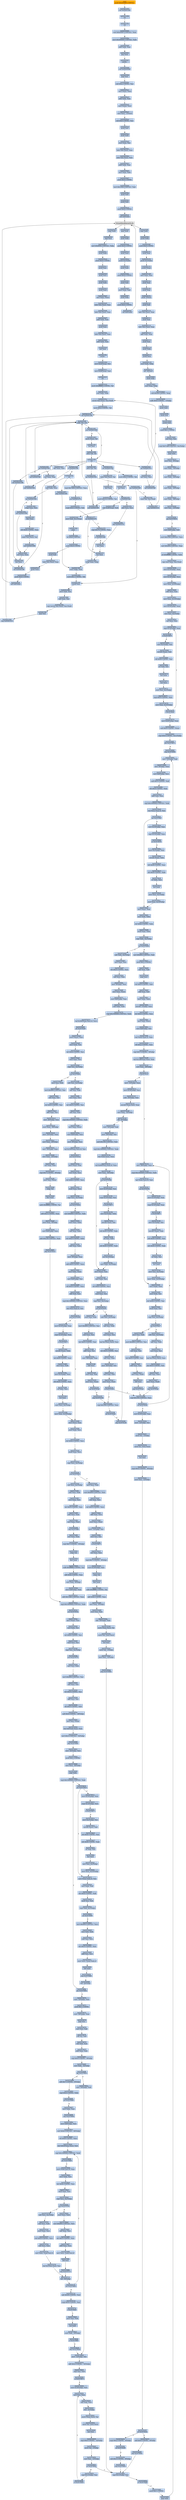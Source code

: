 digraph G {
node[shape=rectangle,style=filled,fillcolor=lightsteelblue,color=lightsteelblue]
bgcolor="transparent"
a0x00401000pushl_0x445085UINT32[label="start\npushl $0x445085<UINT32>",color="lightgrey",fillcolor="orange"];
a0x00401005call_0x0040100b[label="0x00401005\ncall 0x0040100b"];
a0x0040100bret[label="0x0040100b\nret"];
a0x0040100aret[label="0x0040100a\nret"];
a0x00445085movl_0x45097UINT32_eax[label="0x00445085\nmovl $0x45097<UINT32>, %eax"];
a0x0044508amovl_0x400000UINT32_edx[label="0x0044508a\nmovl $0x400000<UINT32>, %edx"];
a0x0044508faddl_edx_eax[label="0x0044508f\naddl %edx, %eax"];
a0x00445091jmp_eax[label="0x00445091\njmp %eax"];
a0x00445097pusha_[label="0x00445097\npusha "];
a0x00445098call_0x0044509d[label="0x00445098\ncall 0x0044509d"];
a0x0044509dpopl_esi[label="0x0044509d\npopl %esi"];
a0x0044509esubl_0xaUINT8_esi[label="0x0044509e\nsubl $0xa<UINT8>, %esi"];
a0x004450a1movl_esi__eax[label="0x004450a1\nmovl (%esi), %eax"];
a0x004450a3addl_edx_eax[label="0x004450a3\naddl %edx, %eax"];
a0x004450a5movl_eax__ecx[label="0x004450a5\nmovl (%eax), %ecx"];
a0x004450a7movl_ecx__13esi_[label="0x004450a7\nmovl %ecx, -13(%esi)"];
a0x004450aasubl_0xfUINT8_esi[label="0x004450aa\nsubl $0xf<UINT8>, %esi"];
a0x004450adpushl_esi[label="0x004450ad\npushl %esi"];
a0x004450aepushl_edx[label="0x004450ae\npushl %edx"];
a0x004450afmovl_eax_esi[label="0x004450af\nmovl %eax, %esi"];
a0x004450b1lodsl_ds_esi__eax[label="0x004450b1\nlodsl %ds:(%esi), %eax"];
a0x004450b2lodsl_ds_esi__eax[label="0x004450b2\nlodsl %ds:(%esi), %eax"];
a0x004450b3addl_edx_eax[label="0x004450b3\naddl %edx, %eax"];
a0x004450b5movl_eax_ebx[label="0x004450b5\nmovl %eax, %ebx"];
a0x004450b7pushl_0x4UINT8[label="0x004450b7\npushl $0x4<UINT8>"];
a0x004450b9movl_0x1000UINT32_edi[label="0x004450b9\nmovl $0x1000<UINT32>, %edi"];
a0x004450bepushl_edi[label="0x004450be\npushl %edi"];
a0x004450bfpushl_edi[label="0x004450bf\npushl %edi"];
a0x004450c0pushl_0x0UINT8[label="0x004450c0\npushl $0x0<UINT8>"];
a0x004450c2call_0x8ebx_[label="0x004450c2\ncall 0x8(%ebx)"];
VirtualAlloc_kernel32_dll[label="VirtualAlloc@kernel32.dll",color="lightgrey",fillcolor="lightgrey"];
a0x004450c5popl_edx[label="0x004450c5\npopl %edx"];
a0x004450c6popl_ecx[label="0x004450c6\npopl %ecx"];
a0x004450c7movl_0x8000UINT32_ebp[label="0x004450c7\nmovl $0x8000<UINT32>, %ebp"];
a0x004450ccpushl_ebp[label="0x004450cc\npushl %ebp"];
a0x004450cdpushl_0x0UINT8[label="0x004450cd\npushl $0x0<UINT8>"];
a0x004450cfpushl_eax[label="0x004450cf\npushl %eax"];
a0x004450d0pushl_ecx[label="0x004450d0\npushl %ecx"];
a0x004450d1pushl_edx[label="0x004450d1\npushl %edx"];
a0x004450d2pushl_eax[label="0x004450d2\npushl %eax"];
a0x004450d3movl_eax_esi_[label="0x004450d3\nmovl %eax, (%esi)"];
a0x004450d5lodsl_ds_esi__eax[label="0x004450d5\nlodsl %ds:(%esi), %eax"];
a0x004450d6lodsl_ds_esi__eax[label="0x004450d6\nlodsl %ds:(%esi), %eax"];
a0x004450d7addl_edx_eax[label="0x004450d7\naddl %edx, %eax"];
a0x004450d9pushl_eax[label="0x004450d9\npushl %eax"];
a0x004450dalodsl_ds_esi__eax[label="0x004450da\nlodsl %ds:(%esi), %eax"];
a0x004450dbaddl_edx_eax[label="0x004450db\naddl %edx, %eax"];
a0x004450ddcall_eax[label="0x004450dd\ncall %eax"];
a0x0040100cpusha_[label="0x0040100c\npusha "];
a0x0040100dmovl_0x24esp__esi[label="0x0040100d\nmovl 0x24(%esp), %esi"];
a0x00401011movl_0x28esp__edi[label="0x00401011\nmovl 0x28(%esp), %edi"];
a0x00401015cld_[label="0x00401015\ncld "];
a0x00401016movb_0xffffff80UINT8_dl[label="0x00401016\nmovb $0xffffff80<UINT8>, %dl"];
a0x00401018xorl_ebx_ebx[label="0x00401018\nxorl %ebx, %ebx"];
a0x0040101amovsb_ds_esi__es_edi_[label="0x0040101a\nmovsb %ds:(%esi), %es:(%edi)"];
a0x0040101bmovb_0x2UINT8_bl[label="0x0040101b\nmovb $0x2<UINT8>, %bl"];
a0x0040101dcall_0x0040108f[label="0x0040101d\ncall 0x0040108f"];
a0x0040108faddb_dl_dl[label="0x0040108f\naddb %dl, %dl"];
a0x00401091jne_0x00401098[label="0x00401091\njne 0x00401098"];
a0x00401093movb_esi__dl[label="0x00401093\nmovb (%esi), %dl"];
a0x00401095incl_esi[label="0x00401095\nincl %esi"];
a0x00401096adcb_dl_dl[label="0x00401096\nadcb %dl, %dl"];
a0x00401098ret[label="0x00401098\nret"];
a0x00401022jae_0x0040101a[label="0x00401022\njae 0x0040101a"];
a0x00401024xorl_ecx_ecx[label="0x00401024\nxorl %ecx, %ecx"];
a0x00401026call_0x0040108f[label="0x00401026\ncall 0x0040108f"];
a0x0040102bjae_0x00401049[label="0x0040102b\njae 0x00401049"];
a0x0040102dxorl_eax_eax[label="0x0040102d\nxorl %eax, %eax"];
a0x0040102fcall_0x0040108f[label="0x0040102f\ncall 0x0040108f"];
a0x00401034jae_0x00401059[label="0x00401034\njae 0x00401059"];
a0x00401036movb_0x2UINT8_bl[label="0x00401036\nmovb $0x2<UINT8>, %bl"];
a0x00401038incl_ecx[label="0x00401038\nincl %ecx"];
a0x00401039movb_0x10UINT8_al[label="0x00401039\nmovb $0x10<UINT8>, %al"];
a0x0040103bcall_0x0040108f[label="0x0040103b\ncall 0x0040108f"];
a0x00401040adcb_al_al[label="0x00401040\nadcb %al, %al"];
a0x00401042jae_0x0040103b[label="0x00401042\njae 0x0040103b"];
a0x00401044jne_0x00401085[label="0x00401044\njne 0x00401085"];
a0x00401085pushl_esi[label="0x00401085\npushl %esi"];
a0x00401086movl_edi_esi[label="0x00401086\nmovl %edi, %esi"];
a0x00401088subl_eax_esi[label="0x00401088\nsubl %eax, %esi"];
a0x0040108arepz_movsb_ds_esi__es_edi_[label="0x0040108a\nrepz movsb %ds:(%esi), %es:(%edi)"];
a0x0040108cpopl_esi[label="0x0040108c\npopl %esi"];
a0x0040108djmp_0x0040101d[label="0x0040108d\njmp 0x0040101d"];
a0x00401046stosb_al_es_edi_[label="0x00401046\nstosb %al, %es:(%edi)"];
a0x00401047jmp_0x0040101d[label="0x00401047\njmp 0x0040101d"];
a0x00401059lodsb_ds_esi__al[label="0x00401059\nlodsb %ds:(%esi), %al"];
a0x0040105ashrl_eax[label="0x0040105a\nshrl %eax"];
a0x0040105cje_0x004010ab[label="0x0040105c\nje 0x004010ab"];
a0x0040105eadcl_ecx_ecx[label="0x0040105e\nadcl %ecx, %ecx"];
a0x00401060jmp_0x0040107e[label="0x00401060\njmp 0x0040107e"];
a0x0040107eincl_ecx[label="0x0040107e\nincl %ecx"];
a0x0040107fincl_ecx[label="0x0040107f\nincl %ecx"];
a0x00401080xchgl_eax_ebp[label="0x00401080\nxchgl %eax, %ebp"];
a0x00401081movl_ebp_eax[label="0x00401081\nmovl %ebp, %eax"];
a0x00401083movb_0x1UINT8_bl[label="0x00401083\nmovb $0x1<UINT8>, %bl"];
a0x00401049call_0x0040109b[label="0x00401049\ncall 0x0040109b"];
a0x0040109bincl_ecx[label="0x0040109b\nincl %ecx"];
a0x0040109ccall_0x0040108f[label="0x0040109c\ncall 0x0040108f"];
a0x004010a1adcl_ecx_ecx[label="0x004010a1\nadcl %ecx, %ecx"];
a0x004010a3call_0x0040108f[label="0x004010a3\ncall 0x0040108f"];
a0x004010a8jb_0x0040109c[label="0x004010a8\njb 0x0040109c"];
a0x004010aaret[label="0x004010aa\nret"];
a0x0040104esubl_ebx_ecx[label="0x0040104e\nsubl %ebx, %ecx"];
a0x00401050jne_0x00401062[label="0x00401050\njne 0x00401062"];
a0x00401052call_0x00401099[label="0x00401052\ncall 0x00401099"];
a0x00401099xorl_ecx_ecx[label="0x00401099\nxorl %ecx, %ecx"];
a0x00401057jmp_0x00401081[label="0x00401057\njmp 0x00401081"];
a0x00401062xchgl_eax_ecx[label="0x00401062\nxchgl %eax, %ecx"];
a0x00401063decl_eax[label="0x00401063\ndecl %eax"];
a0x00401064shll_0x8UINT8_eax[label="0x00401064\nshll $0x8<UINT8>, %eax"];
a0x00401067lodsb_ds_esi__al[label="0x00401067\nlodsb %ds:(%esi), %al"];
a0x00401068call_0x00401099[label="0x00401068\ncall 0x00401099"];
a0x0040106dcmpl_0x7d00UINT32_eax[label="0x0040106d\ncmpl $0x7d00<UINT32>, %eax"];
a0x00401072jae_0x0040107e[label="0x00401072\njae 0x0040107e"];
a0x00401074cmpb_0x5UINT8_ah[label="0x00401074\ncmpb $0x5<UINT8>, %ah"];
a0x00401077jae_0x0040107f[label="0x00401077\njae 0x0040107f"];
a0x00401079cmpl_0x7fUINT8_eax[label="0x00401079\ncmpl $0x7f<UINT8>, %eax"];
a0x0040107cja_0x00401080[label="0x0040107c\nja 0x00401080"];
a0x004010absubl_0x28esp__edi[label="0x004010ab\nsubl 0x28(%esp), %edi"];
a0x004010afmovl_edi_0x1cesp_[label="0x004010af\nmovl %edi, 0x1c(%esp)"];
a0x004010b3popa_[label="0x004010b3\npopa "];
a0x004010b4ret_0x8UINT16[label="0x004010b4\nret $0x8<UINT16>"];
a0x004450dfpushl_0x4UINT8[label="0x004450df\npushl $0x4<UINT8>"];
a0x004450e1pushl_edi[label="0x004450e1\npushl %edi"];
a0x004450e2lodsl_ds_esi__eax[label="0x004450e2\nlodsl %ds:(%esi), %eax"];
a0x004450e3pushl_eax[label="0x004450e3\npushl %eax"];
a0x004450e4pushl_0x0UINT8[label="0x004450e4\npushl $0x0<UINT8>"];
a0x004450e6call_0x8ebx_[label="0x004450e6\ncall 0x8(%ebx)"];
a0x004450e9popl_edx[label="0x004450e9\npopl %edx"];
a0x004450eapushl_ebp[label="0x004450ea\npushl %ebp"];
a0x004450ebpushl_0x0UINT8[label="0x004450eb\npushl $0x0<UINT8>"];
a0x004450edpushl_eax[label="0x004450ed\npushl %eax"];
a0x004450eepushl_0xcebx_[label="0x004450ee\npushl 0xc(%ebx)"];
a0x004450f1pushl_edx[label="0x004450f1\npushl %edx"];
a0x004450f2pushl_0x4UINT8[label="0x004450f2\npushl $0x4<UINT8>"];
a0x004450f4pushl_edi[label="0x004450f4\npushl %edi"];
a0x004450f5movl_eax_edi[label="0x004450f5\nmovl %eax, %edi"];
a0x004450f7pushl_ebp[label="0x004450f7\npushl %ebp"];
a0x004450f8pushl_0x0UINT8[label="0x004450f8\npushl $0x0<UINT8>"];
a0x004450facall_0x8ebx_[label="0x004450fa\ncall 0x8(%ebx)"];
a0x004450fdpopl_edx[label="0x004450fd\npopl %edx"];
a0x004450fepushl_ebp[label="0x004450fe\npushl %ebp"];
a0x004450ffpushl_0x0UINT8[label="0x004450ff\npushl $0x0<UINT8>"];
a0x00445101pushl_eax[label="0x00445101\npushl %eax"];
a0x00445102pushl_0xcebx_[label="0x00445102\npushl 0xc(%ebx)"];
a0x00445105pushl_esp_[label="0x00445105\npushl (%esp)"];
a0x00445108movl_eax_ecx[label="0x00445108\nmovl %eax, %ecx"];
a0x0044510apushl_eax[label="0x0044510a\npushl %eax"];
a0x0044510bpushl_esp[label="0x0044510b\npushl %esp"];
a0x0044510cpushl__4esi_[label="0x0044510c\npushl -4(%esi)"];
a0x0044510fpushl_edi[label="0x0044510f\npushl %edi"];
a0x00445110lodsl_ds_esi__eax[label="0x00445110\nlodsl %ds:(%esi), %eax"];
a0x00445111pushl_eax[label="0x00445111\npushl %eax"];
a0x00445112lodsl_ds_esi__eax[label="0x00445112\nlodsl %ds:(%esi), %eax"];
a0x00445113addl_edx_eax[label="0x00445113\naddl %edx, %eax"];
a0x00445115pushl_eax[label="0x00445115\npushl %eax"];
a0x00445116pushl_ebp[label="0x00445116\npushl %ebp"];
a0x00445117pushl_ecx[label="0x00445117\npushl %ecx"];
a0x00445118movl_edx_ebp[label="0x00445118\nmovl %edx, %ebp"];
a0x0044511acall__24esi_[label="0x0044511a\ncall -24(%esi)"];
a0x03570000pushl_ebp[label="0x03570000\npushl %ebp"];
a0x03570001movl_esp_ebp[label="0x03570001\nmovl %esp, %ebp"];
a0x03570003subl_0x28UINT8_esp[label="0x03570003\nsubl $0x28<UINT8>, %esp"];
a0x03570006andb_0x0UINT8__1ebp_[label="0x03570006\nandb $0x0<UINT8>, -1(%ebp)"];
a0x0357000apushl_ebx[label="0x0357000a\npushl %ebx"];
a0x0357000bpushl_esi[label="0x0357000b\npushl %esi"];
a0x0357000cpushl_edi[label="0x0357000c\npushl %edi"];
a0x0357000dpushl_0x1UINT8[label="0x0357000d\npushl $0x1<UINT8>"];
a0x0357000fxorl_esi_esi[label="0x0357000f\nxorl %esi, %esi"];
a0x03570011cmpl_0x7cd8UINT32_0xcebp_[label="0x03570011\ncmpl $0x7cd8<UINT32>, 0xc(%ebp)"];
a0x03570018popl_ebx[label="0x03570018\npopl %ebx"];
a0x03570019movl_esi__8ebp_[label="0x03570019\nmovl %esi, -8(%ebp)"];
a0x0357001cmovl_ebx__16ebp_[label="0x0357001c\nmovl %ebx, -16(%ebp)"];
a0x0357001fmovl_ebx__24ebp_[label="0x0357001f\nmovl %ebx, -24(%ebp)"];
a0x03570022movl_ebx__20ebp_[label="0x03570022\nmovl %ebx, -20(%ebp)"];
a0x03570025movl_ebx__36ebp_[label="0x03570025\nmovl %ebx, -36(%ebp)"];
a0x03570028movl_esi__12ebp_[label="0x03570028\nmovl %esi, -12(%ebp)"];
a0x0357002bjae_0x3570034[label="0x0357002b\njae 0x3570034"];
a0x03570034movl_0x8ebp__edi[label="0x03570034\nmovl 0x8(%ebp), %edi"];
a0x03570037movl_0x1f36UINT32_ecx[label="0x03570037\nmovl $0x1f36<UINT32>, %ecx"];
a0x0357003cmovl_0x400UINT32_eax[label="0x0357003c\nmovl $0x400<UINT32>, %eax"];
a0x03570041orl_0xffffffffUINT8_edx[label="0x03570041\norl $0xffffffff<UINT8>, %edx"];
a0x03570044repz_stosl_eax_es_edi_[label="0x03570044\nrepz stosl %eax, %es:(%edi)"];
a0x03570046movl_0x10ebp__eax[label="0x03570046\nmovl 0x10(%ebp), %eax"];
a0x03570049movl_0x14ebp__ecx[label="0x03570049\nmovl 0x14(%ebp), %ecx"];
a0x0357004cmovl_eax_0x10ebp_[label="0x0357004c\nmovl %eax, 0x10(%ebp)"];
a0x0357004faddl_ecx_eax[label="0x0357004f\naddl %ecx, %eax"];
a0x03570051movl_eax_0x14ebp_[label="0x03570051\nmovl %eax, 0x14(%ebp)"];
a0x03570054movl_0x10ebp__eax[label="0x03570054\nmovl 0x10(%ebp), %eax"];
a0x03570057movl_esi_0xcebp_[label="0x03570057\nmovl %esi, 0xc(%ebp)"];
a0x0357005axorl_ecx_ecx[label="0x0357005a\nxorl %ecx, %ecx"];
a0x0357005ccmpl_0x14ebp__eax[label="0x0357005c\ncmpl 0x14(%ebp), %eax"];
a0x0357005fje_0x3570878[label="0x0357005f\nje 0x3570878"];
a0x03570065movl_0xcebp__esi[label="0x03570065\nmovl 0xc(%ebp), %esi"];
a0x03570068movzbl_eax__edi[label="0x03570068\nmovzbl (%eax), %edi"];
a0x0357006bshll_0x8UINT8_esi[label="0x0357006b\nshll $0x8<UINT8>, %esi"];
a0x0357006eorl_edi_esi[label="0x0357006e\norl %edi, %esi"];
a0x03570070incl_eax[label="0x03570070\nincl %eax"];
a0x03570071incl_ecx[label="0x03570071\nincl %ecx"];
a0x03570072movl_esi_0xcebp_[label="0x03570072\nmovl %esi, 0xc(%ebp)"];
a0x03570075cmpl_0x5UINT8_ecx[label="0x03570075\ncmpl $0x5<UINT8>, %ecx"];
a0x03570078movl_eax_0x10ebp_[label="0x03570078\nmovl %eax, 0x10(%ebp)"];
a0x0357007bjl_0x357005c[label="0x0357007b\njl 0x357005c"];
a0x0357007dmovl_0x20ebp__eax[label="0x0357007d\nmovl 0x20(%ebp), %eax"];
a0x03570080andl_0x0UINT8_eax_[label="0x03570080\nandl $0x0<UINT8>, (%eax)"];
a0x03570083cmpl_0x0UINT8_0x1cebp_[label="0x03570083\ncmpl $0x0<UINT8>, 0x1c(%ebp)"];
a0x03570087jbe_0x357087c[label="0x03570087\njbe 0x357087c"];
a0x0357008djmp_0x3570092[label="0x0357008d\njmp 0x3570092"];
a0x03570092movl__12ebp__edi[label="0x03570092\nmovl -12(%ebp), %edi"];
a0x03570095movl__8ebp__eax[label="0x03570095\nmovl -8(%ebp), %eax"];
a0x03570098movl_0x8ebp__ecx[label="0x03570098\nmovl 0x8(%ebp), %ecx"];
a0x0357009bandl_0x3UINT8_edi[label="0x0357009b\nandl $0x3<UINT8>, %edi"];
a0x0357009eshll_0x4UINT8_eax[label="0x0357009e\nshll $0x4<UINT8>, %eax"];
a0x035700a1addl_edi_eax[label="0x035700a1\naddl %edi, %eax"];
a0x035700a3cmpl_0x1000000UINT32_edx[label="0x035700a3\ncmpl $0x1000000<UINT32>, %edx"];
a0x035700a9leal_ecxeax4__esi[label="0x035700a9\nleal (%ecx,%eax,4), %esi"];
a0x035700acjae_0x35700cf[label="0x035700ac\njae 0x35700cf"];
a0x035700cfmovl_esi__eax[label="0x035700cf\nmovl (%esi), %eax"];
a0x035700d1movl_edx_ebx[label="0x035700d1\nmovl %edx, %ebx"];
a0x035700d3shrl_0xbUINT8_ebx[label="0x035700d3\nshrl $0xb<UINT8>, %ebx"];
a0x035700d6imull_eax_ebx[label="0x035700d6\nimull %eax, %ebx"];
a0x035700d9cmpl_ebx_0xcebp_[label="0x035700d9\ncmpl %ebx, 0xc(%ebp)"];
a0x035700dcjae_0x3570262[label="0x035700dc\njae 0x3570262"];
a0x035700e2movl_0x800UINT32_edi[label="0x035700e2\nmovl $0x800<UINT32>, %edi"];
a0x035700e7pushl_0x1UINT8[label="0x035700e7\npushl $0x1<UINT8>"];
a0x035700e9subl_eax_edi[label="0x035700e9\nsubl %eax, %edi"];
a0x035700ebpopl_ecx[label="0x035700eb\npopl %ecx"];
a0x035700ecshrl_0x5UINT8_edi[label="0x035700ec\nshrl $0x5<UINT8>, %edi"];
a0x035700efaddl_eax_edi[label="0x035700ef\naddl %eax, %edi"];
a0x035700f1movl_ebx_edx[label="0x035700f1\nmovl %ebx, %edx"];
a0x035700f3movzbl__1ebp__eax[label="0x035700f3\nmovzbl -1(%ebp), %eax"];
a0x035700f7shrl_0x5UINT8_eax[label="0x035700f7\nshrl $0x5<UINT8>, %eax"];
a0x035700famovl_edi_esi_[label="0x035700fa\nmovl %edi, (%esi)"];
a0x035700fcmovl_0x8ebp__esi[label="0x035700fc\nmovl 0x8(%ebp), %esi"];
a0x035700ffleal_eaxeax2__eax[label="0x035700ff\nleal (%eax,%eax,2), %eax"];
a0x03570102shll_0xaUINT8_eax[label="0x03570102\nshll $0xa<UINT8>, %eax"];
a0x03570105cmpl_0x7UINT8__8ebp_[label="0x03570105\ncmpl $0x7<UINT8>, -8(%ebp)"];
a0x03570109leal_0x1cd8eaxesi__eax[label="0x03570109\nleal 0x1cd8(%eax,%esi), %eax"];
a0x03570110movl_eax__28ebp_[label="0x03570110\nmovl %eax, -28(%ebp)"];
a0x03570113jl_0x35701c5[label="0x03570113\njl 0x35701c5"];
a0x035701c5movl__28ebp__eax[label="0x035701c5\nmovl -28(%ebp), %eax"];
a0x035701c8cmpl_0x1000000UINT32_edx[label="0x035701c8\ncmpl $0x1000000<UINT32>, %edx"];
a0x035701celeal_eaxecx4__edi[label="0x035701ce\nleal (%eax,%ecx,4), %edi"];
a0x035701d1jae_0x35701f4[label="0x035701d1\njae 0x35701f4"];
a0x035701f4movl_edi__eax[label="0x035701f4\nmovl (%edi), %eax"];
a0x035701f6movl_edx_esi[label="0x035701f6\nmovl %edx, %esi"];
a0x035701f8shrl_0xbUINT8_esi[label="0x035701f8\nshrl $0xb<UINT8>, %esi"];
a0x035701fbimull_eax_esi[label="0x035701fb\nimull %eax, %esi"];
a0x035701fecmpl_esi_0xcebp_[label="0x035701fe\ncmpl %esi, 0xc(%ebp)"];
a0x03570201jae_0x3570217[label="0x03570201\njae 0x3570217"];
a0x03570203movl_esi_edx[label="0x03570203\nmovl %esi, %edx"];
a0x03570205movl_0x800UINT32_esi[label="0x03570205\nmovl $0x800<UINT32>, %esi"];
a0x0357020asubl_eax_esi[label="0x0357020a\nsubl %eax, %esi"];
a0x0357020cshrl_0x5UINT8_esi[label="0x0357020c\nshrl $0x5<UINT8>, %esi"];
a0x0357020faddl_eax_esi[label="0x0357020f\naddl %eax, %esi"];
a0x03570211movl_esi_edi_[label="0x03570211\nmovl %esi, (%edi)"];
a0x03570213shll_ecx[label="0x03570213\nshll %ecx"];
a0x03570215jmp_0x35701bd[label="0x03570215\njmp 0x35701bd"];
a0x035701bdcmpl_0x100UINT32_ecx[label="0x035701bd\ncmpl $0x100<UINT32>, %ecx"];
a0x035701c3jnl_0x357022b[label="0x035701c3\njnl 0x357022b"];
a0x03570217subl_esi_0xcebp_[label="0x03570217\nsubl %esi, 0xc(%ebp)"];
a0x0357021asubl_esi_edx[label="0x0357021a\nsubl %esi, %edx"];
a0x0357021cmovl_eax_esi[label="0x0357021c\nmovl %eax, %esi"];
a0x0357021eleal_0x1ecxecx__ecx[label="0x0357021e\nleal 0x1(%ecx,%ecx), %ecx"];
a0x03570222shrl_0x5UINT8_esi[label="0x03570222\nshrl $0x5<UINT8>, %esi"];
a0x03570225subl_esi_eax[label="0x03570225\nsubl %esi, %eax"];
a0x03570227movl_eax_edi_[label="0x03570227\nmovl %eax, (%edi)"];
a0x03570229jmp_0x35701bd[label="0x03570229\njmp 0x35701bd"];
a0x0357022bmovl_0x18ebp__eax[label="0x0357022b\nmovl 0x18(%ebp), %eax"];
a0x0357022emovl__12ebp__esi[label="0x0357022e\nmovl -12(%ebp), %esi"];
a0x03570231movb_cl__1ebp_[label="0x03570231\nmovb %cl, -1(%ebp)"];
a0x03570234movb_cl_esieax_[label="0x03570234\nmovb %cl, (%esi,%eax)"];
a0x03570237incl_esi[label="0x03570237\nincl %esi"];
a0x03570238cmpl_0x4UINT8__8ebp_[label="0x03570238\ncmpl $0x4<UINT8>, -8(%ebp)"];
a0x0357023cmovl_esi__12ebp_[label="0x0357023c\nmovl %esi, -12(%ebp)"];
a0x0357023fjnl_0x357024a[label="0x0357023f\njnl 0x357024a"];
a0x03570241andl_0x0UINT8__8ebp_[label="0x03570241\nandl $0x0<UINT8>, -8(%ebp)"];
a0x03570245jmp_0x357085a[label="0x03570245\njmp 0x357085a"];
a0x0357085acmpl_0x1cebp__esi[label="0x0357085a\ncmpl 0x1c(%ebp), %esi"];
a0x0357085djb_0x357008f[label="0x0357085d\njb 0x357008f"];
a0x0357008fpushl_0x1UINT8[label="0x0357008f\npushl $0x1<UINT8>"];
a0x03570091popl_ebx[label="0x03570091\npopl %ebx"];
a0x035700aemovl_0x10ebp__eax[label="0x035700ae\nmovl 0x10(%ebp), %eax"];
a0x035700b1cmpl_0x14ebp__eax[label="0x035700b1\ncmpl 0x14(%ebp), %eax"];
a0x035700b4je_0x3570878[label="0x035700b4\nje 0x3570878"];
a0x035700bamovl_0xcebp__ecx[label="0x035700ba\nmovl 0xc(%ebp), %ecx"];
a0x035700bdmovzbl_eax__ebx[label="0x035700bd\nmovzbl (%eax), %ebx"];
a0x035700c0shll_0x8UINT8_ecx[label="0x035700c0\nshll $0x8<UINT8>, %ecx"];
a0x035700c3shll_0x8UINT8_edx[label="0x035700c3\nshll $0x8<UINT8>, %edx"];
a0x035700c6orl_ebx_ecx[label="0x035700c6\norl %ebx, %ecx"];
a0x035700c8incl_eax[label="0x035700c8\nincl %eax"];
a0x035700c9movl_ecx_0xcebp_[label="0x035700c9\nmovl %ecx, 0xc(%ebp)"];
a0x035700ccmovl_eax_0x10ebp_[label="0x035700cc\nmovl %eax, 0x10(%ebp)"];
a0x035701d3movl_0x10ebp__eax[label="0x035701d3\nmovl 0x10(%ebp), %eax"];
a0x035701d6cmpl_0x14ebp__eax[label="0x035701d6\ncmpl 0x14(%ebp), %eax"];
a0x035701d9je_0x3570873[label="0x035701d9\nje 0x3570873"];
a0x035701dfmovl_0xcebp__esi[label="0x035701df\nmovl 0xc(%ebp), %esi"];
a0x035701e2movzbl_eax__ebx[label="0x035701e2\nmovzbl (%eax), %ebx"];
a0x035701e5shll_0x8UINT8_esi[label="0x035701e5\nshll $0x8<UINT8>, %esi"];
a0x035701e8shll_0x8UINT8_edx[label="0x035701e8\nshll $0x8<UINT8>, %edx"];
a0x035701eborl_ebx_esi[label="0x035701eb\norl %ebx, %esi"];
a0x035701edincl_eax[label="0x035701ed\nincl %eax"];
a0x035701eemovl_esi_0xcebp_[label="0x035701ee\nmovl %esi, 0xc(%ebp)"];
a0x035701f1movl_eax_0x10ebp_[label="0x035701f1\nmovl %eax, 0x10(%ebp)"];
a0x03570262subl_ebx_0xcebp_[label="0x03570262\nsubl %ebx, 0xc(%ebp)"];
a0x03570265movl_eax_ecx[label="0x03570265\nmovl %eax, %ecx"];
a0x03570267shrl_0x5UINT8_ecx[label="0x03570267\nshrl $0x5<UINT8>, %ecx"];
a0x0357026asubl_ecx_eax[label="0x0357026a\nsubl %ecx, %eax"];
a0x0357026cmovl__8ebp__ecx[label="0x0357026c\nmovl -8(%ebp), %ecx"];
a0x0357026fmovl_eax_esi_[label="0x0357026f\nmovl %eax, (%esi)"];
a0x03570271movl_0x8ebp__eax[label="0x03570271\nmovl 0x8(%ebp), %eax"];
a0x03570274subl_ebx_edx[label="0x03570274\nsubl %ebx, %edx"];
a0x03570276cmpl_0x1000000UINT32_edx[label="0x03570276\ncmpl $0x1000000<UINT32>, %edx"];
a0x0357027cleal_0x300eaxecx4__ecx[label="0x0357027c\nleal 0x300(%eax,%ecx,4), %ecx"];
a0x03570283jae_0x35702a6[label="0x03570283\njae 0x35702a6"];
a0x035702a6movl_ecx__eax[label="0x035702a6\nmovl (%ecx), %eax"];
a0x035702a8movl_edx_esi[label="0x035702a8\nmovl %edx, %esi"];
a0x035702aashrl_0xbUINT8_esi[label="0x035702aa\nshrl $0xb<UINT8>, %esi"];
a0x035702adimull_eax_esi[label="0x035702ad\nimull %eax, %esi"];
a0x035702b0cmpl_esi_0xcebp_[label="0x035702b0\ncmpl %esi, 0xc(%ebp)"];
a0x035702b3jae_0x35702f6[label="0x035702b3\njae 0x35702f6"];
a0x035702f6subl_esi_0xcebp_[label="0x035702f6\nsubl %esi, 0xc(%ebp)"];
a0x035702f9subl_esi_edx[label="0x035702f9\nsubl %esi, %edx"];
a0x035702fbmovl_eax_esi[label="0x035702fb\nmovl %eax, %esi"];
a0x035702fdshrl_0x5UINT8_esi[label="0x035702fd\nshrl $0x5<UINT8>, %esi"];
a0x03570300subl_esi_eax[label="0x03570300\nsubl %esi, %eax"];
a0x03570302cmpl_0x1000000UINT32_edx[label="0x03570302\ncmpl $0x1000000<UINT32>, %edx"];
a0x03570308movl_eax_ecx_[label="0x03570308\nmovl %eax, (%ecx)"];
a0x0357030amovl_0x8ebp__eax[label="0x0357030a\nmovl 0x8(%ebp), %eax"];
a0x0357030dmovl__8ebp__ecx[label="0x0357030d\nmovl -8(%ebp), %ecx"];
a0x03570310leal_0x330eaxecx4__esi[label="0x03570310\nleal 0x330(%eax,%ecx,4), %esi"];
a0x03570317jae_0x357033a[label="0x03570317\njae 0x357033a"];
a0x0357033amovl_esi__eax[label="0x0357033a\nmovl (%esi), %eax"];
a0x0357033cmovl_edx_ecx[label="0x0357033c\nmovl %edx, %ecx"];
a0x0357033eshrl_0xbUINT8_ecx[label="0x0357033e\nshrl $0xb<UINT8>, %ecx"];
a0x03570341imull_eax_ecx[label="0x03570341\nimull %eax, %ecx"];
a0x03570344cmpl_ecx_0xcebp_[label="0x03570344\ncmpl %ecx, 0xc(%ebp)"];
a0x03570347jae_0x3570402[label="0x03570347\njae 0x3570402"];
a0x0357034dmovl_0x800UINT32_ebx[label="0x0357034d\nmovl $0x800<UINT32>, %ebx"];
a0x03570352movl_ecx_edx[label="0x03570352\nmovl %ecx, %edx"];
a0x03570354subl_eax_ebx[label="0x03570354\nsubl %eax, %ebx"];
a0x03570356shrl_0x5UINT8_ebx[label="0x03570356\nshrl $0x5<UINT8>, %ebx"];
a0x03570359addl_eax_ebx[label="0x03570359\naddl %eax, %ebx"];
a0x0357035bmovl__8ebp__eax[label="0x0357035b\nmovl -8(%ebp), %eax"];
a0x0357035eaddl_0xfUINT8_eax[label="0x0357035e\naddl $0xf<UINT8>, %eax"];
a0x03570361movl_ebx_esi_[label="0x03570361\nmovl %ebx, (%esi)"];
a0x03570363movl_0x8ebp__esi[label="0x03570363\nmovl 0x8(%ebp), %esi"];
a0x03570366shll_0x4UINT8_eax[label="0x03570366\nshll $0x4<UINT8>, %eax"];
a0x03570369addl_edi_eax[label="0x03570369\naddl %edi, %eax"];
a0x0357036bcmpl_0x1000000UINT32_ecx[label="0x0357036b\ncmpl $0x1000000<UINT32>, %ecx"];
a0x03570371leal_esieax4__esi[label="0x03570371\nleal (%esi,%eax,4), %esi"];
a0x03570374jae_0x3570399[label="0x03570374\njae 0x3570399"];
a0x03570399movl_esi__eax[label="0x03570399\nmovl (%esi), %eax"];
a0x0357039bmovl_edx_ecx[label="0x0357039b\nmovl %edx, %ecx"];
a0x0357039dshrl_0xbUINT8_ecx[label="0x0357039d\nshrl $0xb<UINT8>, %ecx"];
a0x035703a0imull_eax_ecx[label="0x035703a0\nimull %eax, %ecx"];
a0x035703a3cmpl_ecx_0xcebp_[label="0x035703a3\ncmpl %ecx, 0xc(%ebp)"];
a0x035703a6jae_0x35703ef[label="0x035703a6\njae 0x35703ef"];
a0x035703efsubl_ecx_0xcebp_[label="0x035703ef\nsubl %ecx, 0xc(%ebp)"];
a0x035703f2subl_ecx_edx[label="0x035703f2\nsubl %ecx, %edx"];
a0x035703f4movl_eax_ecx[label="0x035703f4\nmovl %eax, %ecx"];
a0x035703f6shrl_0x5UINT8_ecx[label="0x035703f6\nshrl $0x5<UINT8>, %ecx"];
a0x035703f9subl_ecx_eax[label="0x035703f9\nsubl %ecx, %eax"];
a0x035703fbmovl_eax_esi_[label="0x035703fb\nmovl %eax, (%esi)"];
a0x035703fdjmp_0x35704fb[label="0x035703fd\njmp 0x35704fb"];
a0x035704fbxorl_eax_eax[label="0x035704fb\nxorl %eax, %eax"];
a0x035704fdcmpl_0x7UINT8__8ebp_[label="0x035704fd\ncmpl $0x7<UINT8>, -8(%ebp)"];
a0x03570501setge_al[label="0x03570501\nsetge %al"];
a0x03570504decl_eax[label="0x03570504\ndecl %eax"];
a0x03570505andb_0xfffffffdUINT8_al[label="0x03570505\nandb $0xfffffffd<UINT8>, %al"];
a0x03570507addl_0xbUINT8_eax[label="0x03570507\naddl $0xb<UINT8>, %eax"];
a0x0357050amovl_eax__8ebp_[label="0x0357050a\nmovl %eax, -8(%ebp)"];
a0x0357050dmovl_0x8ebp__eax[label="0x0357050d\nmovl 0x8(%ebp), %eax"];
a0x03570510addl_0x14d0UINT32_eax[label="0x03570510\naddl $0x14d0<UINT32>, %eax"];
a0x03570515cmpl_0x1000000UINT32_edx[label="0x03570515\ncmpl $0x1000000<UINT32>, %edx"];
a0x0357051bjae_0x357053e[label="0x0357051b\njae 0x357053e"];
a0x0357053emovl_eax__ecx[label="0x0357053e\nmovl (%eax), %ecx"];
a0x03570540movl_edx_esi[label="0x03570540\nmovl %edx, %esi"];
a0x03570542shrl_0xbUINT8_esi[label="0x03570542\nshrl $0xb<UINT8>, %esi"];
a0x03570545imull_ecx_esi[label="0x03570545\nimull %ecx, %esi"];
a0x03570548cmpl_esi_0xcebp_[label="0x03570548\ncmpl %esi, 0xc(%ebp)"];
a0x0357054bjae_0x3570574[label="0x0357054b\njae 0x3570574"];
a0x0357054dmovl_esi_edx[label="0x0357054d\nmovl %esi, %edx"];
a0x0357054fmovl_0x800UINT32_esi[label="0x0357054f\nmovl $0x800<UINT32>, %esi"];
a0x03570554subl_ecx_esi[label="0x03570554\nsubl %ecx, %esi"];
a0x03570556shrl_0x5UINT8_esi[label="0x03570556\nshrl $0x5<UINT8>, %esi"];
a0x03570559addl_ecx_esi[label="0x03570559\naddl %ecx, %esi"];
a0x0357055bshll_0x5UINT8_edi[label="0x0357055b\nshll $0x5<UINT8>, %edi"];
a0x0357055eandl_0x0UINT8__28ebp_[label="0x0357055e\nandl $0x0<UINT8>, -28(%ebp)"];
a0x03570562movl_esi_eax_[label="0x03570562\nmovl %esi, (%eax)"];
a0x03570564leal_0x8edieax__eax[label="0x03570564\nleal 0x8(%edi,%eax), %eax"];
a0x03570568movl_0x3UINT32__32ebp_[label="0x03570568\nmovl $0x3<UINT32>, -32(%ebp)"];
a0x0357056fjmp_0x3570601[label="0x0357056f\njmp 0x3570601"];
a0x03570601movl__32ebp__ecx[label="0x03570601\nmovl -32(%ebp), %ecx"];
a0x03570604pushl_0x1UINT8[label="0x03570604\npushl $0x1<UINT8>"];
a0x03570606movl_ecx__40ebp_[label="0x03570606\nmovl %ecx, -40(%ebp)"];
a0x03570609popl_ebx[label="0x03570609\npopl %ebx"];
a0x0357060acmpl_0x1000000UINT32_edx[label="0x0357060a\ncmpl $0x1000000<UINT32>, %edx"];
a0x03570610jae_0x3570633[label="0x03570610\njae 0x3570633"];
a0x03570612movl_0x10ebp__ecx[label="0x03570612\nmovl 0x10(%ebp), %ecx"];
a0x03570615cmpl_0x14ebp__ecx[label="0x03570615\ncmpl 0x14(%ebp), %ecx"];
a0x03570618je_0x3570873[label="0x03570618\nje 0x3570873"];
a0x0357061emovl_0xcebp__esi[label="0x0357061e\nmovl 0xc(%ebp), %esi"];
a0x03570621movzbl_ecx__edi[label="0x03570621\nmovzbl (%ecx), %edi"];
a0x03570624shll_0x8UINT8_esi[label="0x03570624\nshll $0x8<UINT8>, %esi"];
a0x03570627shll_0x8UINT8_edx[label="0x03570627\nshll $0x8<UINT8>, %edx"];
a0x0357062aorl_edi_esi[label="0x0357062a\norl %edi, %esi"];
a0x0357062cincl_ecx[label="0x0357062c\nincl %ecx"];
a0x0357062dmovl_esi_0xcebp_[label="0x0357062d\nmovl %esi, 0xc(%ebp)"];
a0x03570630movl_ecx_0x10ebp_[label="0x03570630\nmovl %ecx, 0x10(%ebp)"];
a0x03570633movl_eaxebx4__esi[label="0x03570633\nmovl (%eax,%ebx,4), %esi"];
a0x03570636movl_edx_edi[label="0x03570636\nmovl %edx, %edi"];
a0x03570638shrl_0xbUINT8_edi[label="0x03570638\nshrl $0xb<UINT8>, %edi"];
a0x0357063bimull_esi_edi[label="0x0357063b\nimull %esi, %edi"];
a0x0357063ecmpl_edi_0xcebp_[label="0x0357063e\ncmpl %edi, 0xc(%ebp)"];
a0x03570641jae_0x3570658[label="0x03570641\njae 0x3570658"];
a0x03570643movl_0x800UINT32_ecx[label="0x03570643\nmovl $0x800<UINT32>, %ecx"];
a0x03570648movl_edi_edx[label="0x03570648\nmovl %edi, %edx"];
a0x0357064asubl_esi_ecx[label="0x0357064a\nsubl %esi, %ecx"];
a0x0357064cshrl_0x5UINT8_ecx[label="0x0357064c\nshrl $0x5<UINT8>, %ecx"];
a0x0357064faddl_esi_ecx[label="0x0357064f\naddl %esi, %ecx"];
a0x03570651movl_ecx_eaxebx4_[label="0x03570651\nmovl %ecx, (%eax,%ebx,4)"];
a0x03570654shll_ebx[label="0x03570654\nshll %ebx"];
a0x03570656jmp_0x357066b[label="0x03570656\njmp 0x357066b"];
a0x0357066bdecl__40ebp_[label="0x0357066b\ndecl -40(%ebp)"];
a0x0357066ejne_0x357060a[label="0x0357066e\njne 0x357060a"];
a0x03570670movl__32ebp__ecx[label="0x03570670\nmovl -32(%ebp), %ecx"];
a0x03570673pushl_0x1UINT8[label="0x03570673\npushl $0x1<UINT8>"];
a0x03570675movl__28ebp__eax[label="0x03570675\nmovl -28(%ebp), %eax"];
a0x03570678popl_esi[label="0x03570678\npopl %esi"];
a0x03570679movl_esi_edi[label="0x03570679\nmovl %esi, %edi"];
a0x0357067bshll_cl_edi[label="0x0357067b\nshll %cl, %edi"];
a0x0357067dsubl_edi_eax[label="0x0357067d\nsubl %edi, %eax"];
a0x0357067faddl_eax_ebx[label="0x0357067f\naddl %eax, %ebx"];
a0x03570681cmpl_0x4UINT8__8ebp_[label="0x03570681\ncmpl $0x4<UINT8>, -8(%ebp)"];
a0x03570685movl_ebx__32ebp_[label="0x03570685\nmovl %ebx, -32(%ebp)"];
a0x03570688jge_0x357082a[label="0x03570688\njge 0x357082a"];
a0x0357082amovl__16ebp__edi[label="0x0357082a\nmovl -16(%ebp), %edi"];
a0x0357082dmovl__12ebp__esi[label="0x0357082d\nmovl -12(%ebp), %esi"];
a0x03570830addl_0x2UINT8__32ebp_[label="0x03570830\naddl $0x2<UINT8>, -32(%ebp)"];
a0x03570834cmpl_esi_edi[label="0x03570834\ncmpl %esi, %edi"];
a0x03570836ja_0x3570873[label="0x03570836\nja 0x3570873"];
a0x03570838movl_0x18ebp__ecx[label="0x03570838\nmovl 0x18(%ebp), %ecx"];
a0x0357083bmovl_esi_eax[label="0x0357083b\nmovl %esi, %eax"];
a0x0357083dsubl_edi_eax[label="0x0357083d\nsubl %edi, %eax"];
a0x0357083fdecl__32ebp_[label="0x0357083f\ndecl -32(%ebp)"];
a0x03570842movb_eaxecx__al[label="0x03570842\nmovb (%eax,%ecx), %al"];
a0x03570845movb_al_esiecx_[label="0x03570845\nmovb %al, (%esi,%ecx)"];
a0x03570848incl_esi[label="0x03570848\nincl %esi"];
a0x03570849cmpl_0x0UINT8__32ebp_[label="0x03570849\ncmpl $0x0<UINT8>, -32(%ebp)"];
a0x0357084dmovb_al__1ebp_[label="0x0357084d\nmovb %al, -1(%ebp)"];
a0x03570850movl_esi__12ebp_[label="0x03570850\nmovl %esi, -12(%ebp)"];
a0x03570853je_0x357085a[label="0x03570853\nje 0x357085a"];
a0x03570855cmpl_0x1cebp__esi[label="0x03570855\ncmpl 0x1c(%ebp), %esi"];
a0x03570858jb_0x357083b[label="0x03570858\njb 0x357083b"];
a0x03570119movl__12ebp__eax[label="0x03570119\nmovl -12(%ebp), %eax"];
a0x0357011cmovl_0x18ebp__esi[label="0x0357011c\nmovl 0x18(%ebp), %esi"];
a0x0357011fsubl__16ebp__eax[label="0x0357011f\nsubl -16(%ebp), %eax"];
a0x03570122movzbl_eaxesi__eax[label="0x03570122\nmovzbl (%eax,%esi), %eax"];
a0x03570126movl_eax__32ebp_[label="0x03570126\nmovl %eax, -32(%ebp)"];
a0x03570129shll__32ebp_[label="0x03570129\nshll -32(%ebp)"];
a0x0357012cmovl__32ebp__edi[label="0x0357012c\nmovl -32(%ebp), %edi"];
a0x0357012fmovl__28ebp__esi[label="0x0357012f\nmovl -28(%ebp), %esi"];
a0x03570132andl_0x100UINT32_edi[label="0x03570132\nandl $0x100<UINT32>, %edi"];
a0x03570138cmpl_0x1000000UINT32_edx[label="0x03570138\ncmpl $0x1000000<UINT32>, %edx"];
a0x0357013eleal_ediecx__eax[label="0x0357013e\nleal (%edi,%ecx), %eax"];
a0x03570141leal_0x400esieax4__eax[label="0x03570141\nleal 0x400(%esi,%eax,4), %eax"];
a0x03570148movl_eax__40ebp_[label="0x03570148\nmovl %eax, -40(%ebp)"];
a0x0357014bjae_0x357016d[label="0x0357014b\njae 0x357016d"];
a0x0357016dmovl_eax__eax[label="0x0357016d\nmovl (%eax), %eax"];
a0x0357016fmovl_edx_esi[label="0x0357016f\nmovl %edx, %esi"];
a0x03570171shrl_0xbUINT8_esi[label="0x03570171\nshrl $0xb<UINT8>, %esi"];
a0x03570174imull_eax_esi[label="0x03570174\nimull %eax, %esi"];
a0x03570177cmpl_esi_0xcebp_[label="0x03570177\ncmpl %esi, 0xc(%ebp)"];
a0x0357017ajae_0x3570197[label="0x0357017a\njae 0x3570197"];
a0x0357017cmovl_esi_edx[label="0x0357017c\nmovl %esi, %edx"];
a0x0357017emovl_0x800UINT32_esi[label="0x0357017e\nmovl $0x800<UINT32>, %esi"];
a0x03570183subl_eax_esi[label="0x03570183\nsubl %eax, %esi"];
a0x03570185shrl_0x5UINT8_esi[label="0x03570185\nshrl $0x5<UINT8>, %esi"];
a0x03570188addl_eax_esi[label="0x03570188\naddl %eax, %esi"];
a0x0357018amovl__40ebp__eax[label="0x0357018a\nmovl -40(%ebp), %eax"];
a0x0357018dshll_ecx[label="0x0357018d\nshll %ecx"];
a0x0357018ftestl_edi_edi[label="0x0357018f\ntestl %edi, %edi"];
a0x03570191movl_esi_eax_[label="0x03570191\nmovl %esi, (%eax)"];
a0x03570193jne_0x35701bd[label="0x03570193\njne 0x35701bd"];
a0x03570195jmp_0x35701b0[label="0x03570195\njmp 0x35701b0"];
a0x035701b0cmpl_0x100UINT32_ecx[label="0x035701b0\ncmpl $0x100<UINT32>, %ecx"];
a0x035701b6jnl_0x357022b[label="0x035701b6\njnl 0x357022b"];
a0x035701b8jmp_0x3570129[label="0x035701b8\njmp 0x3570129"];
a0x03570197subl_esi_0xcebp_[label="0x03570197\nsubl %esi, 0xc(%ebp)"];
a0x0357019asubl_esi_edx[label="0x0357019a\nsubl %esi, %edx"];
a0x0357019cmovl_eax_esi[label="0x0357019c\nmovl %eax, %esi"];
a0x0357019eleal_0x1ecxecx__ecx[label="0x0357019e\nleal 0x1(%ecx,%ecx), %ecx"];
a0x035701a2shrl_0x5UINT8_esi[label="0x035701a2\nshrl $0x5<UINT8>, %esi"];
a0x035701a5subl_esi_eax[label="0x035701a5\nsubl %esi, %eax"];
a0x035701a7movl__40ebp__esi[label="0x035701a7\nmovl -40(%ebp), %esi"];
a0x035701aatestl_edi_edi[label="0x035701aa\ntestl %edi, %edi"];
a0x035701acmovl_eax_esi_[label="0x035701ac\nmovl %eax, (%esi)"];
a0x035701aeje_0x35701bd[label="0x035701ae\nje 0x35701bd"];
a0x0357024acmpl_0xaUINT8__8ebp_[label="0x0357024a\ncmpl $0xa<UINT8>, -8(%ebp)"];
a0x0357024ejnl_0x3570259[label="0x0357024e\njnl 0x3570259"];
a0x03570250subl_0x3UINT8__8ebp_[label="0x03570250\nsubl $0x3<UINT8>, -8(%ebp)"];
a0x03570254jmp_0x357085a[label="0x03570254\njmp 0x357085a"];
a0x035702b5movl_esi_edx[label="0x035702b5\nmovl %esi, %edx"];
a0x035702b7movl_0x800UINT32_esi[label="0x035702b7\nmovl $0x800<UINT32>, %esi"];
a0x035702bcsubl_eax_esi[label="0x035702bc\nsubl %eax, %esi"];
a0x035702beshrl_0x5UINT8_esi[label="0x035702be\nshrl $0x5<UINT8>, %esi"];
a0x035702c1addl_eax_esi[label="0x035702c1\naddl %eax, %esi"];
a0x035702c3movl__20ebp__eax[label="0x035702c3\nmovl -20(%ebp), %eax"];
a0x035702c6movl_eax__36ebp_[label="0x035702c6\nmovl %eax, -36(%ebp)"];
a0x035702c9movl__24ebp__eax[label="0x035702c9\nmovl -24(%ebp), %eax"];
a0x035702ccmovl_eax__20ebp_[label="0x035702cc\nmovl %eax, -20(%ebp)"];
a0x035702cfmovl__16ebp__eax[label="0x035702cf\nmovl -16(%ebp), %eax"];
a0x035702d2movl_eax__24ebp_[label="0x035702d2\nmovl %eax, -24(%ebp)"];
a0x035702d5xorl_eax_eax[label="0x035702d5\nxorl %eax, %eax"];
a0x035702d7cmpl_0x7UINT8__8ebp_[label="0x035702d7\ncmpl $0x7<UINT8>, -8(%ebp)"];
a0x035702dbmovl_esi_ecx_[label="0x035702db\nmovl %esi, (%ecx)"];
a0x035702ddsetge_al[label="0x035702dd\nsetge %al"];
a0x035702e0decl_eax[label="0x035702e0\ndecl %eax"];
a0x035702e1andb_0xfffffffdUINT8_al[label="0x035702e1\nandb $0xfffffffd<UINT8>, %al"];
a0x035702e3addl_0x3UINT8_eax[label="0x035702e3\naddl $0x3<UINT8>, %eax"];
a0x035702e6movl_eax__8ebp_[label="0x035702e6\nmovl %eax, -8(%ebp)"];
a0x035702e9movl_0x8ebp__eax[label="0x035702e9\nmovl 0x8(%ebp), %eax"];
a0x035702ecaddl_0xcc8UINT32_eax[label="0x035702ec\naddl $0xcc8<UINT32>, %eax"];
a0x035702f1jmp_0x3570515[label="0x035702f1\njmp 0x3570515"];
a0x0357068eaddl_0x7UINT8__8ebp_[label="0x0357068e\naddl $0x7<UINT8>, -8(%ebp)"];
a0x03570692cmpl_0x4UINT8_ebx[label="0x03570692\ncmpl $0x4<UINT8>, %ebx"];
a0x03570695jnl_0x357069b[label="0x03570695\njnl 0x357069b"];
a0x03570697movl_ebx_eax[label="0x03570697\nmovl %ebx, %eax"];
a0x03570699jmp_0x357069e[label="0x03570699\njmp 0x357069e"];
a0x0357069emovl_0x8ebp__ecx[label="0x0357069e\nmovl 0x8(%ebp), %ecx"];
a0x035706a1movl_0x6UINT32__40ebp_[label="0x035706a1\nmovl $0x6<UINT32>, -40(%ebp)"];
a0x035706a8shll_0x8UINT8_eax[label="0x035706a8\nshll $0x8<UINT8>, %eax"];
a0x035706ableal_0x6c0eaxecx__edi[label="0x035706ab\nleal 0x6c0(%eax,%ecx), %edi"];
a0x035706b2cmpl_0x1000000UINT32_edx[label="0x035706b2\ncmpl $0x1000000<UINT32>, %edx"];
a0x035706b8jae_0x35706db[label="0x035706b8\njae 0x35706db"];
a0x035706dbmovl_ediesi4__eax[label="0x035706db\nmovl (%edi,%esi,4), %eax"];
a0x035706demovl_edx_ecx[label="0x035706de\nmovl %edx, %ecx"];
a0x035706e0shrl_0xbUINT8_ecx[label="0x035706e0\nshrl $0xb<UINT8>, %ecx"];
a0x035706e3imull_eax_ecx[label="0x035706e3\nimull %eax, %ecx"];
a0x035706e6cmpl_ecx_0xcebp_[label="0x035706e6\ncmpl %ecx, 0xc(%ebp)"];
a0x035706e9jae_0x3570700[label="0x035706e9\njae 0x3570700"];
a0x035706ebmovl_ecx_edx[label="0x035706eb\nmovl %ecx, %edx"];
a0x035706edmovl_0x800UINT32_ecx[label="0x035706ed\nmovl $0x800<UINT32>, %ecx"];
a0x035706f2subl_eax_ecx[label="0x035706f2\nsubl %eax, %ecx"];
a0x035706f4shrl_0x5UINT8_ecx[label="0x035706f4\nshrl $0x5<UINT8>, %ecx"];
a0x035706f7addl_eax_ecx[label="0x035706f7\naddl %eax, %ecx"];
a0x035706f9movl_ecx_ediesi4_[label="0x035706f9\nmovl %ecx, (%edi,%esi,4)"];
a0x035706fcshll_esi[label="0x035706fc\nshll %esi"];
a0x035706fejmp_0x3570713[label="0x035706fe\njmp 0x3570713"];
a0x03570713decl__40ebp_[label="0x03570713\ndecl -40(%ebp)"];
a0x03570716jne_0x35706b2[label="0x03570716\njne 0x35706b2"];
a0x03570700subl_ecx_0xcebp_[label="0x03570700\nsubl %ecx, 0xc(%ebp)"];
a0x03570703subl_ecx_edx[label="0x03570703\nsubl %ecx, %edx"];
a0x03570705movl_eax_ecx[label="0x03570705\nmovl %eax, %ecx"];
a0x03570707shrl_0x5UINT8_ecx[label="0x03570707\nshrl $0x5<UINT8>, %ecx"];
a0x0357070asubl_ecx_eax[label="0x0357070a\nsubl %ecx, %eax"];
a0x0357070cmovl_eax_ediesi4_[label="0x0357070c\nmovl %eax, (%edi,%esi,4)"];
a0x0357070fleal_0x1esiesi__esi[label="0x0357070f\nleal 0x1(%esi,%esi), %esi"];
a0x03570718subl_0x40UINT8_esi[label="0x03570718\nsubl $0x40<UINT8>, %esi"];
a0x0357071bcmpl_0x4UINT8_esi[label="0x0357071b\ncmpl $0x4<UINT8>, %esi"];
a0x0357071ejl_0x3570820[label="0x0357071e\njl 0x3570820"];
a0x03570820movl_esi_edi[label="0x03570820\nmovl %esi, %edi"];
a0x03570822incl_edi[label="0x03570822\nincl %edi"];
a0x03570823movl_edi__16ebp_[label="0x03570823\nmovl %edi, -16(%ebp)"];
a0x03570826je_0x3570863[label="0x03570826\nje 0x3570863"];
a0x03570828jmp_0x357082d[label="0x03570828\njmp 0x357082d"];
a0x03570376movl_0x10ebp__eax[label="0x03570376\nmovl 0x10(%ebp), %eax"];
a0x03570379cmpl_0x14ebp__eax[label="0x03570379\ncmpl 0x14(%ebp), %eax"];
a0x0357037cje_0x3570873[label="0x0357037c\nje 0x3570873"];
a0x03570382movzbl_eax__ebx[label="0x03570382\nmovzbl (%eax), %ebx"];
a0x03570385shll_0x8UINT8_ecx[label="0x03570385\nshll $0x8<UINT8>, %ecx"];
a0x03570388movl_ecx_edx[label="0x03570388\nmovl %ecx, %edx"];
a0x0357038amovl_0xcebp__ecx[label="0x0357038a\nmovl 0xc(%ebp), %ecx"];
a0x0357038dshll_0x8UINT8_ecx[label="0x0357038d\nshll $0x8<UINT8>, %ecx"];
a0x03570390orl_ebx_ecx[label="0x03570390\norl %ebx, %ecx"];
a0x03570392incl_eax[label="0x03570392\nincl %eax"];
a0x03570393movl_ecx_0xcebp_[label="0x03570393\nmovl %ecx, 0xc(%ebp)"];
a0x03570396movl_eax_0x10ebp_[label="0x03570396\nmovl %eax, 0x10(%ebp)"];
a0x035703a8movl_ecx_edx[label="0x035703a8\nmovl %ecx, %edx"];
a0x035703aamovl_0x800UINT32_ecx[label="0x035703aa\nmovl $0x800<UINT32>, %ecx"];
a0x035703afsubl_eax_ecx[label="0x035703af\nsubl %eax, %ecx"];
a0x035703b1shrl_0x5UINT8_ecx[label="0x035703b1\nshrl $0x5<UINT8>, %ecx"];
a0x035703b4addl_eax_ecx[label="0x035703b4\naddl %eax, %ecx"];
a0x035703b6movl_ecx_esi_[label="0x035703b6\nmovl %ecx, (%esi)"];
a0x035703b8movl__12ebp__esi[label="0x035703b8\nmovl -12(%ebp), %esi"];
a0x035703bbtestl_esi_esi[label="0x035703bb\ntestl %esi, %esi"];
a0x035703bdje_0x3570873[label="0x035703bd\nje 0x3570873"];
a0x035703c3xorl_eax_eax[label="0x035703c3\nxorl %eax, %eax"];
a0x035703c5cmpl_0x7UINT8__8ebp_[label="0x035703c5\ncmpl $0x7<UINT8>, -8(%ebp)"];
a0x035703c9movl_0x18ebp__ecx[label="0x035703c9\nmovl 0x18(%ebp), %ecx"];
a0x035703ccsetge_al[label="0x035703cc\nsetge %al"];
a0x035703cfdecl_eax[label="0x035703cf\ndecl %eax"];
a0x035703d0andb_0xfffffffeUINT8_al[label="0x035703d0\nandb $0xfffffffe<UINT8>, %al"];
a0x035703d2addl_0xbUINT8_eax[label="0x035703d2\naddl $0xb<UINT8>, %eax"];
a0x035703d5movl_eax__8ebp_[label="0x035703d5\nmovl %eax, -8(%ebp)"];
a0x035703d8movl_esi_eax[label="0x035703d8\nmovl %esi, %eax"];
a0x035703dasubl__16ebp__eax[label="0x035703da\nsubl -16(%ebp), %eax"];
a0x035703ddmovb_eaxecx__al[label="0x035703dd\nmovb (%eax,%ecx), %al"];
a0x035703e0movb_al_esiecx_[label="0x035703e0\nmovb %al, (%esi,%ecx)"];
a0x035703e3incl_esi[label="0x035703e3\nincl %esi"];
a0x035703e4movb_al__1ebp_[label="0x035703e4\nmovb %al, -1(%ebp)"];
a0x035703e7movl_esi__12ebp_[label="0x035703e7\nmovl %esi, -12(%ebp)"];
a0x035703eajmp_0x357085a[label="0x035703ea\njmp 0x357085a"];
a0x0357014dmovl_0x10ebp__esi[label="0x0357014d\nmovl 0x10(%ebp), %esi"];
a0x03570150cmpl_0x14ebp__esi[label="0x03570150\ncmpl 0x14(%ebp), %esi"];
a0x03570153je_0x3570873[label="0x03570153\nje 0x3570873"];
a0x03570159movl_0xcebp__ebx[label="0x03570159\nmovl 0xc(%ebp), %ebx"];
a0x0357015cmovzbl_esi__esi[label="0x0357015c\nmovzbl (%esi), %esi"];
a0x0357015fshll_0x8UINT8_ebx[label="0x0357015f\nshll $0x8<UINT8>, %ebx"];
a0x03570162orl_esi_ebx[label="0x03570162\norl %esi, %ebx"];
a0x03570164shll_0x8UINT8_edx[label="0x03570164\nshll $0x8<UINT8>, %edx"];
a0x03570167incl_0x10ebp_[label="0x03570167\nincl 0x10(%ebp)"];
a0x0357016amovl_ebx_0xcebp_[label="0x0357016a\nmovl %ebx, 0xc(%ebp)"];
a0x00401000pushl_0x445085UINT32 -> a0x00401005call_0x0040100b [color="#000000"];
a0x00401005call_0x0040100b -> a0x0040100bret [color="#000000"];
a0x0040100bret -> a0x0040100aret [color="#000000"];
a0x0040100aret -> a0x00445085movl_0x45097UINT32_eax [color="#000000"];
a0x00445085movl_0x45097UINT32_eax -> a0x0044508amovl_0x400000UINT32_edx [color="#000000"];
a0x0044508amovl_0x400000UINT32_edx -> a0x0044508faddl_edx_eax [color="#000000"];
a0x0044508faddl_edx_eax -> a0x00445091jmp_eax [color="#000000"];
a0x00445091jmp_eax -> a0x00445097pusha_ [color="#000000"];
a0x00445097pusha_ -> a0x00445098call_0x0044509d [color="#000000"];
a0x00445098call_0x0044509d -> a0x0044509dpopl_esi [color="#000000"];
a0x0044509dpopl_esi -> a0x0044509esubl_0xaUINT8_esi [color="#000000"];
a0x0044509esubl_0xaUINT8_esi -> a0x004450a1movl_esi__eax [color="#000000"];
a0x004450a1movl_esi__eax -> a0x004450a3addl_edx_eax [color="#000000"];
a0x004450a3addl_edx_eax -> a0x004450a5movl_eax__ecx [color="#000000"];
a0x004450a5movl_eax__ecx -> a0x004450a7movl_ecx__13esi_ [color="#000000"];
a0x004450a7movl_ecx__13esi_ -> a0x004450aasubl_0xfUINT8_esi [color="#000000"];
a0x004450aasubl_0xfUINT8_esi -> a0x004450adpushl_esi [color="#000000"];
a0x004450adpushl_esi -> a0x004450aepushl_edx [color="#000000"];
a0x004450aepushl_edx -> a0x004450afmovl_eax_esi [color="#000000"];
a0x004450afmovl_eax_esi -> a0x004450b1lodsl_ds_esi__eax [color="#000000"];
a0x004450b1lodsl_ds_esi__eax -> a0x004450b2lodsl_ds_esi__eax [color="#000000"];
a0x004450b2lodsl_ds_esi__eax -> a0x004450b3addl_edx_eax [color="#000000"];
a0x004450b3addl_edx_eax -> a0x004450b5movl_eax_ebx [color="#000000"];
a0x004450b5movl_eax_ebx -> a0x004450b7pushl_0x4UINT8 [color="#000000"];
a0x004450b7pushl_0x4UINT8 -> a0x004450b9movl_0x1000UINT32_edi [color="#000000"];
a0x004450b9movl_0x1000UINT32_edi -> a0x004450bepushl_edi [color="#000000"];
a0x004450bepushl_edi -> a0x004450bfpushl_edi [color="#000000"];
a0x004450bfpushl_edi -> a0x004450c0pushl_0x0UINT8 [color="#000000"];
a0x004450c0pushl_0x0UINT8 -> a0x004450c2call_0x8ebx_ [color="#000000"];
a0x004450c2call_0x8ebx_ -> VirtualAlloc_kernel32_dll [color="#000000"];
VirtualAlloc_kernel32_dll -> a0x004450c5popl_edx [color="#000000"];
a0x004450c5popl_edx -> a0x004450c6popl_ecx [color="#000000"];
a0x004450c6popl_ecx -> a0x004450c7movl_0x8000UINT32_ebp [color="#000000"];
a0x004450c7movl_0x8000UINT32_ebp -> a0x004450ccpushl_ebp [color="#000000"];
a0x004450ccpushl_ebp -> a0x004450cdpushl_0x0UINT8 [color="#000000"];
a0x004450cdpushl_0x0UINT8 -> a0x004450cfpushl_eax [color="#000000"];
a0x004450cfpushl_eax -> a0x004450d0pushl_ecx [color="#000000"];
a0x004450d0pushl_ecx -> a0x004450d1pushl_edx [color="#000000"];
a0x004450d1pushl_edx -> a0x004450d2pushl_eax [color="#000000"];
a0x004450d2pushl_eax -> a0x004450d3movl_eax_esi_ [color="#000000"];
a0x004450d3movl_eax_esi_ -> a0x004450d5lodsl_ds_esi__eax [color="#000000"];
a0x004450d5lodsl_ds_esi__eax -> a0x004450d6lodsl_ds_esi__eax [color="#000000"];
a0x004450d6lodsl_ds_esi__eax -> a0x004450d7addl_edx_eax [color="#000000"];
a0x004450d7addl_edx_eax -> a0x004450d9pushl_eax [color="#000000"];
a0x004450d9pushl_eax -> a0x004450dalodsl_ds_esi__eax [color="#000000"];
a0x004450dalodsl_ds_esi__eax -> a0x004450dbaddl_edx_eax [color="#000000"];
a0x004450dbaddl_edx_eax -> a0x004450ddcall_eax [color="#000000"];
a0x004450ddcall_eax -> a0x0040100cpusha_ [color="#000000"];
a0x0040100cpusha_ -> a0x0040100dmovl_0x24esp__esi [color="#000000"];
a0x0040100dmovl_0x24esp__esi -> a0x00401011movl_0x28esp__edi [color="#000000"];
a0x00401011movl_0x28esp__edi -> a0x00401015cld_ [color="#000000"];
a0x00401015cld_ -> a0x00401016movb_0xffffff80UINT8_dl [color="#000000"];
a0x00401016movb_0xffffff80UINT8_dl -> a0x00401018xorl_ebx_ebx [color="#000000"];
a0x00401018xorl_ebx_ebx -> a0x0040101amovsb_ds_esi__es_edi_ [color="#000000"];
a0x0040101amovsb_ds_esi__es_edi_ -> a0x0040101bmovb_0x2UINT8_bl [color="#000000"];
a0x0040101bmovb_0x2UINT8_bl -> a0x0040101dcall_0x0040108f [color="#000000"];
a0x0040101dcall_0x0040108f -> a0x0040108faddb_dl_dl [color="#000000"];
a0x0040108faddb_dl_dl -> a0x00401091jne_0x00401098 [color="#000000"];
a0x00401091jne_0x00401098 -> a0x00401093movb_esi__dl [color="#000000",label="F"];
a0x00401093movb_esi__dl -> a0x00401095incl_esi [color="#000000"];
a0x00401095incl_esi -> a0x00401096adcb_dl_dl [color="#000000"];
a0x00401096adcb_dl_dl -> a0x00401098ret [color="#000000"];
a0x00401098ret -> a0x00401022jae_0x0040101a [color="#000000"];
a0x00401022jae_0x0040101a -> a0x0040101amovsb_ds_esi__es_edi_ [color="#000000",label="T"];
a0x00401091jne_0x00401098 -> a0x00401098ret [color="#000000",label="T"];
a0x00401022jae_0x0040101a -> a0x00401024xorl_ecx_ecx [color="#000000",label="F"];
a0x00401024xorl_ecx_ecx -> a0x00401026call_0x0040108f [color="#000000"];
a0x00401026call_0x0040108f -> a0x0040108faddb_dl_dl [color="#000000"];
a0x00401098ret -> a0x0040102bjae_0x00401049 [color="#000000"];
a0x0040102bjae_0x00401049 -> a0x0040102dxorl_eax_eax [color="#000000",label="F"];
a0x0040102dxorl_eax_eax -> a0x0040102fcall_0x0040108f [color="#000000"];
a0x0040102fcall_0x0040108f -> a0x0040108faddb_dl_dl [color="#000000"];
a0x00401098ret -> a0x00401034jae_0x00401059 [color="#000000"];
a0x00401034jae_0x00401059 -> a0x00401036movb_0x2UINT8_bl [color="#000000",label="F"];
a0x00401036movb_0x2UINT8_bl -> a0x00401038incl_ecx [color="#000000"];
a0x00401038incl_ecx -> a0x00401039movb_0x10UINT8_al [color="#000000"];
a0x00401039movb_0x10UINT8_al -> a0x0040103bcall_0x0040108f [color="#000000"];
a0x0040103bcall_0x0040108f -> a0x0040108faddb_dl_dl [color="#000000"];
a0x00401098ret -> a0x00401040adcb_al_al [color="#000000"];
a0x00401040adcb_al_al -> a0x00401042jae_0x0040103b [color="#000000"];
a0x00401042jae_0x0040103b -> a0x0040103bcall_0x0040108f [color="#000000",label="T"];
a0x00401042jae_0x0040103b -> a0x00401044jne_0x00401085 [color="#000000",label="F"];
a0x00401044jne_0x00401085 -> a0x00401085pushl_esi [color="#000000",label="T"];
a0x00401085pushl_esi -> a0x00401086movl_edi_esi [color="#000000"];
a0x00401086movl_edi_esi -> a0x00401088subl_eax_esi [color="#000000"];
a0x00401088subl_eax_esi -> a0x0040108arepz_movsb_ds_esi__es_edi_ [color="#000000"];
a0x0040108arepz_movsb_ds_esi__es_edi_ -> a0x0040108cpopl_esi [color="#000000"];
a0x0040108cpopl_esi -> a0x0040108djmp_0x0040101d [color="#000000"];
a0x0040108djmp_0x0040101d -> a0x0040101dcall_0x0040108f [color="#000000"];
a0x00401044jne_0x00401085 -> a0x00401046stosb_al_es_edi_ [color="#000000",label="F"];
a0x00401046stosb_al_es_edi_ -> a0x00401047jmp_0x0040101d [color="#000000"];
a0x00401047jmp_0x0040101d -> a0x0040101dcall_0x0040108f [color="#000000"];
a0x00401034jae_0x00401059 -> a0x00401059lodsb_ds_esi__al [color="#000000",label="T"];
a0x00401059lodsb_ds_esi__al -> a0x0040105ashrl_eax [color="#000000"];
a0x0040105ashrl_eax -> a0x0040105cje_0x004010ab [color="#000000"];
a0x0040105cje_0x004010ab -> a0x0040105eadcl_ecx_ecx [color="#000000",label="F"];
a0x0040105eadcl_ecx_ecx -> a0x00401060jmp_0x0040107e [color="#000000"];
a0x00401060jmp_0x0040107e -> a0x0040107eincl_ecx [color="#000000"];
a0x0040107eincl_ecx -> a0x0040107fincl_ecx [color="#000000"];
a0x0040107fincl_ecx -> a0x00401080xchgl_eax_ebp [color="#000000"];
a0x00401080xchgl_eax_ebp -> a0x00401081movl_ebp_eax [color="#000000"];
a0x00401081movl_ebp_eax -> a0x00401083movb_0x1UINT8_bl [color="#000000"];
a0x00401083movb_0x1UINT8_bl -> a0x00401085pushl_esi [color="#000000"];
a0x0040102bjae_0x00401049 -> a0x00401049call_0x0040109b [color="#000000",label="T"];
a0x00401049call_0x0040109b -> a0x0040109bincl_ecx [color="#000000"];
a0x0040109bincl_ecx -> a0x0040109ccall_0x0040108f [color="#000000"];
a0x0040109ccall_0x0040108f -> a0x0040108faddb_dl_dl [color="#000000"];
a0x00401098ret -> a0x004010a1adcl_ecx_ecx [color="#000000"];
a0x004010a1adcl_ecx_ecx -> a0x004010a3call_0x0040108f [color="#000000"];
a0x004010a3call_0x0040108f -> a0x0040108faddb_dl_dl [color="#000000"];
a0x00401098ret -> a0x004010a8jb_0x0040109c [color="#000000"];
a0x004010a8jb_0x0040109c -> a0x004010aaret [color="#000000",label="F"];
a0x004010aaret -> a0x0040104esubl_ebx_ecx [color="#000000"];
a0x0040104esubl_ebx_ecx -> a0x00401050jne_0x00401062 [color="#000000"];
a0x00401050jne_0x00401062 -> a0x00401052call_0x00401099 [color="#000000",label="F"];
a0x00401052call_0x00401099 -> a0x00401099xorl_ecx_ecx [color="#000000"];
a0x00401099xorl_ecx_ecx -> a0x0040109bincl_ecx [color="#000000"];
a0x004010aaret -> a0x00401057jmp_0x00401081 [color="#000000"];
a0x00401057jmp_0x00401081 -> a0x00401081movl_ebp_eax [color="#000000"];
a0x00401050jne_0x00401062 -> a0x00401062xchgl_eax_ecx [color="#000000",label="T"];
a0x00401062xchgl_eax_ecx -> a0x00401063decl_eax [color="#000000"];
a0x00401063decl_eax -> a0x00401064shll_0x8UINT8_eax [color="#000000"];
a0x00401064shll_0x8UINT8_eax -> a0x00401067lodsb_ds_esi__al [color="#000000"];
a0x00401067lodsb_ds_esi__al -> a0x00401068call_0x00401099 [color="#000000"];
a0x00401068call_0x00401099 -> a0x00401099xorl_ecx_ecx [color="#000000"];
a0x004010aaret -> a0x0040106dcmpl_0x7d00UINT32_eax [color="#000000"];
a0x0040106dcmpl_0x7d00UINT32_eax -> a0x00401072jae_0x0040107e [color="#000000"];
a0x00401072jae_0x0040107e -> a0x00401074cmpb_0x5UINT8_ah [color="#000000",label="F"];
a0x00401074cmpb_0x5UINT8_ah -> a0x00401077jae_0x0040107f [color="#000000"];
a0x00401077jae_0x0040107f -> a0x00401079cmpl_0x7fUINT8_eax [color="#000000",label="F"];
a0x00401079cmpl_0x7fUINT8_eax -> a0x0040107cja_0x00401080 [color="#000000"];
a0x0040107cja_0x00401080 -> a0x0040107eincl_ecx [color="#000000",label="F"];
a0x0040107cja_0x00401080 -> a0x00401080xchgl_eax_ebp [color="#000000",label="T"];
a0x004010a8jb_0x0040109c -> a0x0040109ccall_0x0040108f [color="#000000",label="T"];
a0x00401077jae_0x0040107f -> a0x0040107fincl_ecx [color="#000000",label="T"];
a0x0040105cje_0x004010ab -> a0x004010absubl_0x28esp__edi [color="#000000",label="T"];
a0x004010absubl_0x28esp__edi -> a0x004010afmovl_edi_0x1cesp_ [color="#000000"];
a0x004010afmovl_edi_0x1cesp_ -> a0x004010b3popa_ [color="#000000"];
a0x004010b3popa_ -> a0x004010b4ret_0x8UINT16 [color="#000000"];
a0x004010b4ret_0x8UINT16 -> a0x004450dfpushl_0x4UINT8 [color="#000000"];
a0x004450dfpushl_0x4UINT8 -> a0x004450e1pushl_edi [color="#000000"];
a0x004450e1pushl_edi -> a0x004450e2lodsl_ds_esi__eax [color="#000000"];
a0x004450e2lodsl_ds_esi__eax -> a0x004450e3pushl_eax [color="#000000"];
a0x004450e3pushl_eax -> a0x004450e4pushl_0x0UINT8 [color="#000000"];
a0x004450e4pushl_0x0UINT8 -> a0x004450e6call_0x8ebx_ [color="#000000"];
a0x004450e6call_0x8ebx_ -> VirtualAlloc_kernel32_dll [color="#000000"];
VirtualAlloc_kernel32_dll -> a0x004450e9popl_edx [color="#000000"];
a0x004450e9popl_edx -> a0x004450eapushl_ebp [color="#000000"];
a0x004450eapushl_ebp -> a0x004450ebpushl_0x0UINT8 [color="#000000"];
a0x004450ebpushl_0x0UINT8 -> a0x004450edpushl_eax [color="#000000"];
a0x004450edpushl_eax -> a0x004450eepushl_0xcebx_ [color="#000000"];
a0x004450eepushl_0xcebx_ -> a0x004450f1pushl_edx [color="#000000"];
a0x004450f1pushl_edx -> a0x004450f2pushl_0x4UINT8 [color="#000000"];
a0x004450f2pushl_0x4UINT8 -> a0x004450f4pushl_edi [color="#000000"];
a0x004450f4pushl_edi -> a0x004450f5movl_eax_edi [color="#000000"];
a0x004450f5movl_eax_edi -> a0x004450f7pushl_ebp [color="#000000"];
a0x004450f7pushl_ebp -> a0x004450f8pushl_0x0UINT8 [color="#000000"];
a0x004450f8pushl_0x0UINT8 -> a0x004450facall_0x8ebx_ [color="#000000"];
a0x004450facall_0x8ebx_ -> VirtualAlloc_kernel32_dll [color="#000000"];
VirtualAlloc_kernel32_dll -> a0x004450fdpopl_edx [color="#000000"];
a0x004450fdpopl_edx -> a0x004450fepushl_ebp [color="#000000"];
a0x004450fepushl_ebp -> a0x004450ffpushl_0x0UINT8 [color="#000000"];
a0x004450ffpushl_0x0UINT8 -> a0x00445101pushl_eax [color="#000000"];
a0x00445101pushl_eax -> a0x00445102pushl_0xcebx_ [color="#000000"];
a0x00445102pushl_0xcebx_ -> a0x00445105pushl_esp_ [color="#000000"];
a0x00445105pushl_esp_ -> a0x00445108movl_eax_ecx [color="#000000"];
a0x00445108movl_eax_ecx -> a0x0044510apushl_eax [color="#000000"];
a0x0044510apushl_eax -> a0x0044510bpushl_esp [color="#000000"];
a0x0044510bpushl_esp -> a0x0044510cpushl__4esi_ [color="#000000"];
a0x0044510cpushl__4esi_ -> a0x0044510fpushl_edi [color="#000000"];
a0x0044510fpushl_edi -> a0x00445110lodsl_ds_esi__eax [color="#000000"];
a0x00445110lodsl_ds_esi__eax -> a0x00445111pushl_eax [color="#000000"];
a0x00445111pushl_eax -> a0x00445112lodsl_ds_esi__eax [color="#000000"];
a0x00445112lodsl_ds_esi__eax -> a0x00445113addl_edx_eax [color="#000000"];
a0x00445113addl_edx_eax -> a0x00445115pushl_eax [color="#000000"];
a0x00445115pushl_eax -> a0x00445116pushl_ebp [color="#000000"];
a0x00445116pushl_ebp -> a0x00445117pushl_ecx [color="#000000"];
a0x00445117pushl_ecx -> a0x00445118movl_edx_ebp [color="#000000"];
a0x00445118movl_edx_ebp -> a0x0044511acall__24esi_ [color="#000000"];
a0x0044511acall__24esi_ -> a0x03570000pushl_ebp [color="#000000"];
a0x03570000pushl_ebp -> a0x03570001movl_esp_ebp [color="#000000"];
a0x03570001movl_esp_ebp -> a0x03570003subl_0x28UINT8_esp [color="#000000"];
a0x03570003subl_0x28UINT8_esp -> a0x03570006andb_0x0UINT8__1ebp_ [color="#000000"];
a0x03570006andb_0x0UINT8__1ebp_ -> a0x0357000apushl_ebx [color="#000000"];
a0x0357000apushl_ebx -> a0x0357000bpushl_esi [color="#000000"];
a0x0357000bpushl_esi -> a0x0357000cpushl_edi [color="#000000"];
a0x0357000cpushl_edi -> a0x0357000dpushl_0x1UINT8 [color="#000000"];
a0x0357000dpushl_0x1UINT8 -> a0x0357000fxorl_esi_esi [color="#000000"];
a0x0357000fxorl_esi_esi -> a0x03570011cmpl_0x7cd8UINT32_0xcebp_ [color="#000000"];
a0x03570011cmpl_0x7cd8UINT32_0xcebp_ -> a0x03570018popl_ebx [color="#000000"];
a0x03570018popl_ebx -> a0x03570019movl_esi__8ebp_ [color="#000000"];
a0x03570019movl_esi__8ebp_ -> a0x0357001cmovl_ebx__16ebp_ [color="#000000"];
a0x0357001cmovl_ebx__16ebp_ -> a0x0357001fmovl_ebx__24ebp_ [color="#000000"];
a0x0357001fmovl_ebx__24ebp_ -> a0x03570022movl_ebx__20ebp_ [color="#000000"];
a0x03570022movl_ebx__20ebp_ -> a0x03570025movl_ebx__36ebp_ [color="#000000"];
a0x03570025movl_ebx__36ebp_ -> a0x03570028movl_esi__12ebp_ [color="#000000"];
a0x03570028movl_esi__12ebp_ -> a0x0357002bjae_0x3570034 [color="#000000"];
a0x0357002bjae_0x3570034 -> a0x03570034movl_0x8ebp__edi [color="#000000",label="T"];
a0x03570034movl_0x8ebp__edi -> a0x03570037movl_0x1f36UINT32_ecx [color="#000000"];
a0x03570037movl_0x1f36UINT32_ecx -> a0x0357003cmovl_0x400UINT32_eax [color="#000000"];
a0x0357003cmovl_0x400UINT32_eax -> a0x03570041orl_0xffffffffUINT8_edx [color="#000000"];
a0x03570041orl_0xffffffffUINT8_edx -> a0x03570044repz_stosl_eax_es_edi_ [color="#000000"];
a0x03570044repz_stosl_eax_es_edi_ -> a0x03570046movl_0x10ebp__eax [color="#000000"];
a0x03570046movl_0x10ebp__eax -> a0x03570049movl_0x14ebp__ecx [color="#000000"];
a0x03570049movl_0x14ebp__ecx -> a0x0357004cmovl_eax_0x10ebp_ [color="#000000"];
a0x0357004cmovl_eax_0x10ebp_ -> a0x0357004faddl_ecx_eax [color="#000000"];
a0x0357004faddl_ecx_eax -> a0x03570051movl_eax_0x14ebp_ [color="#000000"];
a0x03570051movl_eax_0x14ebp_ -> a0x03570054movl_0x10ebp__eax [color="#000000"];
a0x03570054movl_0x10ebp__eax -> a0x03570057movl_esi_0xcebp_ [color="#000000"];
a0x03570057movl_esi_0xcebp_ -> a0x0357005axorl_ecx_ecx [color="#000000"];
a0x0357005axorl_ecx_ecx -> a0x0357005ccmpl_0x14ebp__eax [color="#000000"];
a0x0357005ccmpl_0x14ebp__eax -> a0x0357005fje_0x3570878 [color="#000000"];
a0x0357005fje_0x3570878 -> a0x03570065movl_0xcebp__esi [color="#000000",label="F"];
a0x03570065movl_0xcebp__esi -> a0x03570068movzbl_eax__edi [color="#000000"];
a0x03570068movzbl_eax__edi -> a0x0357006bshll_0x8UINT8_esi [color="#000000"];
a0x0357006bshll_0x8UINT8_esi -> a0x0357006eorl_edi_esi [color="#000000"];
a0x0357006eorl_edi_esi -> a0x03570070incl_eax [color="#000000"];
a0x03570070incl_eax -> a0x03570071incl_ecx [color="#000000"];
a0x03570071incl_ecx -> a0x03570072movl_esi_0xcebp_ [color="#000000"];
a0x03570072movl_esi_0xcebp_ -> a0x03570075cmpl_0x5UINT8_ecx [color="#000000"];
a0x03570075cmpl_0x5UINT8_ecx -> a0x03570078movl_eax_0x10ebp_ [color="#000000"];
a0x03570078movl_eax_0x10ebp_ -> a0x0357007bjl_0x357005c [color="#000000"];
a0x0357007bjl_0x357005c -> a0x0357005ccmpl_0x14ebp__eax [color="#000000",label="T"];
a0x0357007bjl_0x357005c -> a0x0357007dmovl_0x20ebp__eax [color="#000000",label="F"];
a0x0357007dmovl_0x20ebp__eax -> a0x03570080andl_0x0UINT8_eax_ [color="#000000"];
a0x03570080andl_0x0UINT8_eax_ -> a0x03570083cmpl_0x0UINT8_0x1cebp_ [color="#000000"];
a0x03570083cmpl_0x0UINT8_0x1cebp_ -> a0x03570087jbe_0x357087c [color="#000000"];
a0x03570087jbe_0x357087c -> a0x0357008djmp_0x3570092 [color="#000000",label="F"];
a0x0357008djmp_0x3570092 -> a0x03570092movl__12ebp__edi [color="#000000"];
a0x03570092movl__12ebp__edi -> a0x03570095movl__8ebp__eax [color="#000000"];
a0x03570095movl__8ebp__eax -> a0x03570098movl_0x8ebp__ecx [color="#000000"];
a0x03570098movl_0x8ebp__ecx -> a0x0357009bandl_0x3UINT8_edi [color="#000000"];
a0x0357009bandl_0x3UINT8_edi -> a0x0357009eshll_0x4UINT8_eax [color="#000000"];
a0x0357009eshll_0x4UINT8_eax -> a0x035700a1addl_edi_eax [color="#000000"];
a0x035700a1addl_edi_eax -> a0x035700a3cmpl_0x1000000UINT32_edx [color="#000000"];
a0x035700a3cmpl_0x1000000UINT32_edx -> a0x035700a9leal_ecxeax4__esi [color="#000000"];
a0x035700a9leal_ecxeax4__esi -> a0x035700acjae_0x35700cf [color="#000000"];
a0x035700acjae_0x35700cf -> a0x035700cfmovl_esi__eax [color="#000000",label="T"];
a0x035700cfmovl_esi__eax -> a0x035700d1movl_edx_ebx [color="#000000"];
a0x035700d1movl_edx_ebx -> a0x035700d3shrl_0xbUINT8_ebx [color="#000000"];
a0x035700d3shrl_0xbUINT8_ebx -> a0x035700d6imull_eax_ebx [color="#000000"];
a0x035700d6imull_eax_ebx -> a0x035700d9cmpl_ebx_0xcebp_ [color="#000000"];
a0x035700d9cmpl_ebx_0xcebp_ -> a0x035700dcjae_0x3570262 [color="#000000"];
a0x035700dcjae_0x3570262 -> a0x035700e2movl_0x800UINT32_edi [color="#000000",label="F"];
a0x035700e2movl_0x800UINT32_edi -> a0x035700e7pushl_0x1UINT8 [color="#000000"];
a0x035700e7pushl_0x1UINT8 -> a0x035700e9subl_eax_edi [color="#000000"];
a0x035700e9subl_eax_edi -> a0x035700ebpopl_ecx [color="#000000"];
a0x035700ebpopl_ecx -> a0x035700ecshrl_0x5UINT8_edi [color="#000000"];
a0x035700ecshrl_0x5UINT8_edi -> a0x035700efaddl_eax_edi [color="#000000"];
a0x035700efaddl_eax_edi -> a0x035700f1movl_ebx_edx [color="#000000"];
a0x035700f1movl_ebx_edx -> a0x035700f3movzbl__1ebp__eax [color="#000000"];
a0x035700f3movzbl__1ebp__eax -> a0x035700f7shrl_0x5UINT8_eax [color="#000000"];
a0x035700f7shrl_0x5UINT8_eax -> a0x035700famovl_edi_esi_ [color="#000000"];
a0x035700famovl_edi_esi_ -> a0x035700fcmovl_0x8ebp__esi [color="#000000"];
a0x035700fcmovl_0x8ebp__esi -> a0x035700ffleal_eaxeax2__eax [color="#000000"];
a0x035700ffleal_eaxeax2__eax -> a0x03570102shll_0xaUINT8_eax [color="#000000"];
a0x03570102shll_0xaUINT8_eax -> a0x03570105cmpl_0x7UINT8__8ebp_ [color="#000000"];
a0x03570105cmpl_0x7UINT8__8ebp_ -> a0x03570109leal_0x1cd8eaxesi__eax [color="#000000"];
a0x03570109leal_0x1cd8eaxesi__eax -> a0x03570110movl_eax__28ebp_ [color="#000000"];
a0x03570110movl_eax__28ebp_ -> a0x03570113jl_0x35701c5 [color="#000000"];
a0x03570113jl_0x35701c5 -> a0x035701c5movl__28ebp__eax [color="#000000",label="T"];
a0x035701c5movl__28ebp__eax -> a0x035701c8cmpl_0x1000000UINT32_edx [color="#000000"];
a0x035701c8cmpl_0x1000000UINT32_edx -> a0x035701celeal_eaxecx4__edi [color="#000000"];
a0x035701celeal_eaxecx4__edi -> a0x035701d1jae_0x35701f4 [color="#000000"];
a0x035701d1jae_0x35701f4 -> a0x035701f4movl_edi__eax [color="#000000",label="T"];
a0x035701f4movl_edi__eax -> a0x035701f6movl_edx_esi [color="#000000"];
a0x035701f6movl_edx_esi -> a0x035701f8shrl_0xbUINT8_esi [color="#000000"];
a0x035701f8shrl_0xbUINT8_esi -> a0x035701fbimull_eax_esi [color="#000000"];
a0x035701fbimull_eax_esi -> a0x035701fecmpl_esi_0xcebp_ [color="#000000"];
a0x035701fecmpl_esi_0xcebp_ -> a0x03570201jae_0x3570217 [color="#000000"];
a0x03570201jae_0x3570217 -> a0x03570203movl_esi_edx [color="#000000",label="F"];
a0x03570203movl_esi_edx -> a0x03570205movl_0x800UINT32_esi [color="#000000"];
a0x03570205movl_0x800UINT32_esi -> a0x0357020asubl_eax_esi [color="#000000"];
a0x0357020asubl_eax_esi -> a0x0357020cshrl_0x5UINT8_esi [color="#000000"];
a0x0357020cshrl_0x5UINT8_esi -> a0x0357020faddl_eax_esi [color="#000000"];
a0x0357020faddl_eax_esi -> a0x03570211movl_esi_edi_ [color="#000000"];
a0x03570211movl_esi_edi_ -> a0x03570213shll_ecx [color="#000000"];
a0x03570213shll_ecx -> a0x03570215jmp_0x35701bd [color="#000000"];
a0x03570215jmp_0x35701bd -> a0x035701bdcmpl_0x100UINT32_ecx [color="#000000"];
a0x035701bdcmpl_0x100UINT32_ecx -> a0x035701c3jnl_0x357022b [color="#000000"];
a0x035701c3jnl_0x357022b -> a0x035701c5movl__28ebp__eax [color="#000000",label="F"];
a0x03570201jae_0x3570217 -> a0x03570217subl_esi_0xcebp_ [color="#000000",label="T"];
a0x03570217subl_esi_0xcebp_ -> a0x0357021asubl_esi_edx [color="#000000"];
a0x0357021asubl_esi_edx -> a0x0357021cmovl_eax_esi [color="#000000"];
a0x0357021cmovl_eax_esi -> a0x0357021eleal_0x1ecxecx__ecx [color="#000000"];
a0x0357021eleal_0x1ecxecx__ecx -> a0x03570222shrl_0x5UINT8_esi [color="#000000"];
a0x03570222shrl_0x5UINT8_esi -> a0x03570225subl_esi_eax [color="#000000"];
a0x03570225subl_esi_eax -> a0x03570227movl_eax_edi_ [color="#000000"];
a0x03570227movl_eax_edi_ -> a0x03570229jmp_0x35701bd [color="#000000"];
a0x03570229jmp_0x35701bd -> a0x035701bdcmpl_0x100UINT32_ecx [color="#000000"];
a0x035701c3jnl_0x357022b -> a0x0357022bmovl_0x18ebp__eax [color="#000000",label="T"];
a0x0357022bmovl_0x18ebp__eax -> a0x0357022emovl__12ebp__esi [color="#000000"];
a0x0357022emovl__12ebp__esi -> a0x03570231movb_cl__1ebp_ [color="#000000"];
a0x03570231movb_cl__1ebp_ -> a0x03570234movb_cl_esieax_ [color="#000000"];
a0x03570234movb_cl_esieax_ -> a0x03570237incl_esi [color="#000000"];
a0x03570237incl_esi -> a0x03570238cmpl_0x4UINT8__8ebp_ [color="#000000"];
a0x03570238cmpl_0x4UINT8__8ebp_ -> a0x0357023cmovl_esi__12ebp_ [color="#000000"];
a0x0357023cmovl_esi__12ebp_ -> a0x0357023fjnl_0x357024a [color="#000000"];
a0x0357023fjnl_0x357024a -> a0x03570241andl_0x0UINT8__8ebp_ [color="#000000",label="F"];
a0x03570241andl_0x0UINT8__8ebp_ -> a0x03570245jmp_0x357085a [color="#000000"];
a0x03570245jmp_0x357085a -> a0x0357085acmpl_0x1cebp__esi [color="#000000"];
a0x0357085acmpl_0x1cebp__esi -> a0x0357085djb_0x357008f [color="#000000"];
a0x0357085djb_0x357008f -> a0x0357008fpushl_0x1UINT8 [color="#000000",label="T"];
a0x0357008fpushl_0x1UINT8 -> a0x03570091popl_ebx [color="#000000"];
a0x03570091popl_ebx -> a0x03570092movl__12ebp__edi [color="#000000"];
a0x035700acjae_0x35700cf -> a0x035700aemovl_0x10ebp__eax [color="#000000",label="F"];
a0x035700aemovl_0x10ebp__eax -> a0x035700b1cmpl_0x14ebp__eax [color="#000000"];
a0x035700b1cmpl_0x14ebp__eax -> a0x035700b4je_0x3570878 [color="#000000"];
a0x035700b4je_0x3570878 -> a0x035700bamovl_0xcebp__ecx [color="#000000",label="F"];
a0x035700bamovl_0xcebp__ecx -> a0x035700bdmovzbl_eax__ebx [color="#000000"];
a0x035700bdmovzbl_eax__ebx -> a0x035700c0shll_0x8UINT8_ecx [color="#000000"];
a0x035700c0shll_0x8UINT8_ecx -> a0x035700c3shll_0x8UINT8_edx [color="#000000"];
a0x035700c3shll_0x8UINT8_edx -> a0x035700c6orl_ebx_ecx [color="#000000"];
a0x035700c6orl_ebx_ecx -> a0x035700c8incl_eax [color="#000000"];
a0x035700c8incl_eax -> a0x035700c9movl_ecx_0xcebp_ [color="#000000"];
a0x035700c9movl_ecx_0xcebp_ -> a0x035700ccmovl_eax_0x10ebp_ [color="#000000"];
a0x035700ccmovl_eax_0x10ebp_ -> a0x035700cfmovl_esi__eax [color="#000000"];
a0x035701d1jae_0x35701f4 -> a0x035701d3movl_0x10ebp__eax [color="#000000",label="F"];
a0x035701d3movl_0x10ebp__eax -> a0x035701d6cmpl_0x14ebp__eax [color="#000000"];
a0x035701d6cmpl_0x14ebp__eax -> a0x035701d9je_0x3570873 [color="#000000"];
a0x035701d9je_0x3570873 -> a0x035701dfmovl_0xcebp__esi [color="#000000",label="F"];
a0x035701dfmovl_0xcebp__esi -> a0x035701e2movzbl_eax__ebx [color="#000000"];
a0x035701e2movzbl_eax__ebx -> a0x035701e5shll_0x8UINT8_esi [color="#000000"];
a0x035701e5shll_0x8UINT8_esi -> a0x035701e8shll_0x8UINT8_edx [color="#000000"];
a0x035701e8shll_0x8UINT8_edx -> a0x035701eborl_ebx_esi [color="#000000"];
a0x035701eborl_ebx_esi -> a0x035701edincl_eax [color="#000000"];
a0x035701edincl_eax -> a0x035701eemovl_esi_0xcebp_ [color="#000000"];
a0x035701eemovl_esi_0xcebp_ -> a0x035701f1movl_eax_0x10ebp_ [color="#000000"];
a0x035701f1movl_eax_0x10ebp_ -> a0x035701f4movl_edi__eax [color="#000000"];
a0x035700dcjae_0x3570262 -> a0x03570262subl_ebx_0xcebp_ [color="#000000",label="T"];
a0x03570262subl_ebx_0xcebp_ -> a0x03570265movl_eax_ecx [color="#000000"];
a0x03570265movl_eax_ecx -> a0x03570267shrl_0x5UINT8_ecx [color="#000000"];
a0x03570267shrl_0x5UINT8_ecx -> a0x0357026asubl_ecx_eax [color="#000000"];
a0x0357026asubl_ecx_eax -> a0x0357026cmovl__8ebp__ecx [color="#000000"];
a0x0357026cmovl__8ebp__ecx -> a0x0357026fmovl_eax_esi_ [color="#000000"];
a0x0357026fmovl_eax_esi_ -> a0x03570271movl_0x8ebp__eax [color="#000000"];
a0x03570271movl_0x8ebp__eax -> a0x03570274subl_ebx_edx [color="#000000"];
a0x03570274subl_ebx_edx -> a0x03570276cmpl_0x1000000UINT32_edx [color="#000000"];
a0x03570276cmpl_0x1000000UINT32_edx -> a0x0357027cleal_0x300eaxecx4__ecx [color="#000000"];
a0x0357027cleal_0x300eaxecx4__ecx -> a0x03570283jae_0x35702a6 [color="#000000"];
a0x03570283jae_0x35702a6 -> a0x035702a6movl_ecx__eax [color="#000000",label="T"];
a0x035702a6movl_ecx__eax -> a0x035702a8movl_edx_esi [color="#000000"];
a0x035702a8movl_edx_esi -> a0x035702aashrl_0xbUINT8_esi [color="#000000"];
a0x035702aashrl_0xbUINT8_esi -> a0x035702adimull_eax_esi [color="#000000"];
a0x035702adimull_eax_esi -> a0x035702b0cmpl_esi_0xcebp_ [color="#000000"];
a0x035702b0cmpl_esi_0xcebp_ -> a0x035702b3jae_0x35702f6 [color="#000000"];
a0x035702b3jae_0x35702f6 -> a0x035702f6subl_esi_0xcebp_ [color="#000000",label="T"];
a0x035702f6subl_esi_0xcebp_ -> a0x035702f9subl_esi_edx [color="#000000"];
a0x035702f9subl_esi_edx -> a0x035702fbmovl_eax_esi [color="#000000"];
a0x035702fbmovl_eax_esi -> a0x035702fdshrl_0x5UINT8_esi [color="#000000"];
a0x035702fdshrl_0x5UINT8_esi -> a0x03570300subl_esi_eax [color="#000000"];
a0x03570300subl_esi_eax -> a0x03570302cmpl_0x1000000UINT32_edx [color="#000000"];
a0x03570302cmpl_0x1000000UINT32_edx -> a0x03570308movl_eax_ecx_ [color="#000000"];
a0x03570308movl_eax_ecx_ -> a0x0357030amovl_0x8ebp__eax [color="#000000"];
a0x0357030amovl_0x8ebp__eax -> a0x0357030dmovl__8ebp__ecx [color="#000000"];
a0x0357030dmovl__8ebp__ecx -> a0x03570310leal_0x330eaxecx4__esi [color="#000000"];
a0x03570310leal_0x330eaxecx4__esi -> a0x03570317jae_0x357033a [color="#000000"];
a0x03570317jae_0x357033a -> a0x0357033amovl_esi__eax [color="#000000",label="T"];
a0x0357033amovl_esi__eax -> a0x0357033cmovl_edx_ecx [color="#000000"];
a0x0357033cmovl_edx_ecx -> a0x0357033eshrl_0xbUINT8_ecx [color="#000000"];
a0x0357033eshrl_0xbUINT8_ecx -> a0x03570341imull_eax_ecx [color="#000000"];
a0x03570341imull_eax_ecx -> a0x03570344cmpl_ecx_0xcebp_ [color="#000000"];
a0x03570344cmpl_ecx_0xcebp_ -> a0x03570347jae_0x3570402 [color="#000000"];
a0x03570347jae_0x3570402 -> a0x0357034dmovl_0x800UINT32_ebx [color="#000000",label="F"];
a0x0357034dmovl_0x800UINT32_ebx -> a0x03570352movl_ecx_edx [color="#000000"];
a0x03570352movl_ecx_edx -> a0x03570354subl_eax_ebx [color="#000000"];
a0x03570354subl_eax_ebx -> a0x03570356shrl_0x5UINT8_ebx [color="#000000"];
a0x03570356shrl_0x5UINT8_ebx -> a0x03570359addl_eax_ebx [color="#000000"];
a0x03570359addl_eax_ebx -> a0x0357035bmovl__8ebp__eax [color="#000000"];
a0x0357035bmovl__8ebp__eax -> a0x0357035eaddl_0xfUINT8_eax [color="#000000"];
a0x0357035eaddl_0xfUINT8_eax -> a0x03570361movl_ebx_esi_ [color="#000000"];
a0x03570361movl_ebx_esi_ -> a0x03570363movl_0x8ebp__esi [color="#000000"];
a0x03570363movl_0x8ebp__esi -> a0x03570366shll_0x4UINT8_eax [color="#000000"];
a0x03570366shll_0x4UINT8_eax -> a0x03570369addl_edi_eax [color="#000000"];
a0x03570369addl_edi_eax -> a0x0357036bcmpl_0x1000000UINT32_ecx [color="#000000"];
a0x0357036bcmpl_0x1000000UINT32_ecx -> a0x03570371leal_esieax4__esi [color="#000000"];
a0x03570371leal_esieax4__esi -> a0x03570374jae_0x3570399 [color="#000000"];
a0x03570374jae_0x3570399 -> a0x03570399movl_esi__eax [color="#000000",label="T"];
a0x03570399movl_esi__eax -> a0x0357039bmovl_edx_ecx [color="#000000"];
a0x0357039bmovl_edx_ecx -> a0x0357039dshrl_0xbUINT8_ecx [color="#000000"];
a0x0357039dshrl_0xbUINT8_ecx -> a0x035703a0imull_eax_ecx [color="#000000"];
a0x035703a0imull_eax_ecx -> a0x035703a3cmpl_ecx_0xcebp_ [color="#000000"];
a0x035703a3cmpl_ecx_0xcebp_ -> a0x035703a6jae_0x35703ef [color="#000000"];
a0x035703a6jae_0x35703ef -> a0x035703efsubl_ecx_0xcebp_ [color="#000000",label="T"];
a0x035703efsubl_ecx_0xcebp_ -> a0x035703f2subl_ecx_edx [color="#000000"];
a0x035703f2subl_ecx_edx -> a0x035703f4movl_eax_ecx [color="#000000"];
a0x035703f4movl_eax_ecx -> a0x035703f6shrl_0x5UINT8_ecx [color="#000000"];
a0x035703f6shrl_0x5UINT8_ecx -> a0x035703f9subl_ecx_eax [color="#000000"];
a0x035703f9subl_ecx_eax -> a0x035703fbmovl_eax_esi_ [color="#000000"];
a0x035703fbmovl_eax_esi_ -> a0x035703fdjmp_0x35704fb [color="#000000"];
a0x035703fdjmp_0x35704fb -> a0x035704fbxorl_eax_eax [color="#000000"];
a0x035704fbxorl_eax_eax -> a0x035704fdcmpl_0x7UINT8__8ebp_ [color="#000000"];
a0x035704fdcmpl_0x7UINT8__8ebp_ -> a0x03570501setge_al [color="#000000"];
a0x03570501setge_al -> a0x03570504decl_eax [color="#000000"];
a0x03570504decl_eax -> a0x03570505andb_0xfffffffdUINT8_al [color="#000000"];
a0x03570505andb_0xfffffffdUINT8_al -> a0x03570507addl_0xbUINT8_eax [color="#000000"];
a0x03570507addl_0xbUINT8_eax -> a0x0357050amovl_eax__8ebp_ [color="#000000"];
a0x0357050amovl_eax__8ebp_ -> a0x0357050dmovl_0x8ebp__eax [color="#000000"];
a0x0357050dmovl_0x8ebp__eax -> a0x03570510addl_0x14d0UINT32_eax [color="#000000"];
a0x03570510addl_0x14d0UINT32_eax -> a0x03570515cmpl_0x1000000UINT32_edx [color="#000000"];
a0x03570515cmpl_0x1000000UINT32_edx -> a0x0357051bjae_0x357053e [color="#000000"];
a0x0357051bjae_0x357053e -> a0x0357053emovl_eax__ecx [color="#000000",label="T"];
a0x0357053emovl_eax__ecx -> a0x03570540movl_edx_esi [color="#000000"];
a0x03570540movl_edx_esi -> a0x03570542shrl_0xbUINT8_esi [color="#000000"];
a0x03570542shrl_0xbUINT8_esi -> a0x03570545imull_ecx_esi [color="#000000"];
a0x03570545imull_ecx_esi -> a0x03570548cmpl_esi_0xcebp_ [color="#000000"];
a0x03570548cmpl_esi_0xcebp_ -> a0x0357054bjae_0x3570574 [color="#000000"];
a0x0357054bjae_0x3570574 -> a0x0357054dmovl_esi_edx [color="#000000",label="F"];
a0x0357054dmovl_esi_edx -> a0x0357054fmovl_0x800UINT32_esi [color="#000000"];
a0x0357054fmovl_0x800UINT32_esi -> a0x03570554subl_ecx_esi [color="#000000"];
a0x03570554subl_ecx_esi -> a0x03570556shrl_0x5UINT8_esi [color="#000000"];
a0x03570556shrl_0x5UINT8_esi -> a0x03570559addl_ecx_esi [color="#000000"];
a0x03570559addl_ecx_esi -> a0x0357055bshll_0x5UINT8_edi [color="#000000"];
a0x0357055bshll_0x5UINT8_edi -> a0x0357055eandl_0x0UINT8__28ebp_ [color="#000000"];
a0x0357055eandl_0x0UINT8__28ebp_ -> a0x03570562movl_esi_eax_ [color="#000000"];
a0x03570562movl_esi_eax_ -> a0x03570564leal_0x8edieax__eax [color="#000000"];
a0x03570564leal_0x8edieax__eax -> a0x03570568movl_0x3UINT32__32ebp_ [color="#000000"];
a0x03570568movl_0x3UINT32__32ebp_ -> a0x0357056fjmp_0x3570601 [color="#000000"];
a0x0357056fjmp_0x3570601 -> a0x03570601movl__32ebp__ecx [color="#000000"];
a0x03570601movl__32ebp__ecx -> a0x03570604pushl_0x1UINT8 [color="#000000"];
a0x03570604pushl_0x1UINT8 -> a0x03570606movl_ecx__40ebp_ [color="#000000"];
a0x03570606movl_ecx__40ebp_ -> a0x03570609popl_ebx [color="#000000"];
a0x03570609popl_ebx -> a0x0357060acmpl_0x1000000UINT32_edx [color="#000000"];
a0x0357060acmpl_0x1000000UINT32_edx -> a0x03570610jae_0x3570633 [color="#000000"];
a0x03570610jae_0x3570633 -> a0x03570612movl_0x10ebp__ecx [color="#000000",label="F"];
a0x03570612movl_0x10ebp__ecx -> a0x03570615cmpl_0x14ebp__ecx [color="#000000"];
a0x03570615cmpl_0x14ebp__ecx -> a0x03570618je_0x3570873 [color="#000000"];
a0x03570618je_0x3570873 -> a0x0357061emovl_0xcebp__esi [color="#000000",label="F"];
a0x0357061emovl_0xcebp__esi -> a0x03570621movzbl_ecx__edi [color="#000000"];
a0x03570621movzbl_ecx__edi -> a0x03570624shll_0x8UINT8_esi [color="#000000"];
a0x03570624shll_0x8UINT8_esi -> a0x03570627shll_0x8UINT8_edx [color="#000000"];
a0x03570627shll_0x8UINT8_edx -> a0x0357062aorl_edi_esi [color="#000000"];
a0x0357062aorl_edi_esi -> a0x0357062cincl_ecx [color="#000000"];
a0x0357062cincl_ecx -> a0x0357062dmovl_esi_0xcebp_ [color="#000000"];
a0x0357062dmovl_esi_0xcebp_ -> a0x03570630movl_ecx_0x10ebp_ [color="#000000"];
a0x03570630movl_ecx_0x10ebp_ -> a0x03570633movl_eaxebx4__esi [color="#000000"];
a0x03570633movl_eaxebx4__esi -> a0x03570636movl_edx_edi [color="#000000"];
a0x03570636movl_edx_edi -> a0x03570638shrl_0xbUINT8_edi [color="#000000"];
a0x03570638shrl_0xbUINT8_edi -> a0x0357063bimull_esi_edi [color="#000000"];
a0x0357063bimull_esi_edi -> a0x0357063ecmpl_edi_0xcebp_ [color="#000000"];
a0x0357063ecmpl_edi_0xcebp_ -> a0x03570641jae_0x3570658 [color="#000000"];
a0x03570641jae_0x3570658 -> a0x03570643movl_0x800UINT32_ecx [color="#000000",label="F"];
a0x03570643movl_0x800UINT32_ecx -> a0x03570648movl_edi_edx [color="#000000"];
a0x03570648movl_edi_edx -> a0x0357064asubl_esi_ecx [color="#000000"];
a0x0357064asubl_esi_ecx -> a0x0357064cshrl_0x5UINT8_ecx [color="#000000"];
a0x0357064cshrl_0x5UINT8_ecx -> a0x0357064faddl_esi_ecx [color="#000000"];
a0x0357064faddl_esi_ecx -> a0x03570651movl_ecx_eaxebx4_ [color="#000000"];
a0x03570651movl_ecx_eaxebx4_ -> a0x03570654shll_ebx [color="#000000"];
a0x03570654shll_ebx -> a0x03570656jmp_0x357066b [color="#000000"];
a0x03570656jmp_0x357066b -> a0x0357066bdecl__40ebp_ [color="#000000"];
a0x0357066bdecl__40ebp_ -> a0x0357066ejne_0x357060a [color="#000000"];
a0x0357066ejne_0x357060a -> a0x0357060acmpl_0x1000000UINT32_edx [color="#000000",label="T"];
a0x03570610jae_0x3570633 -> a0x03570633movl_eaxebx4__esi [color="#000000",label="T"];
a0x0357066ejne_0x357060a -> a0x03570670movl__32ebp__ecx [color="#000000",label="F"];
a0x03570670movl__32ebp__ecx -> a0x03570673pushl_0x1UINT8 [color="#000000"];
a0x03570673pushl_0x1UINT8 -> a0x03570675movl__28ebp__eax [color="#000000"];
a0x03570675movl__28ebp__eax -> a0x03570678popl_esi [color="#000000"];
a0x03570678popl_esi -> a0x03570679movl_esi_edi [color="#000000"];
a0x03570679movl_esi_edi -> a0x0357067bshll_cl_edi [color="#000000"];
a0x0357067bshll_cl_edi -> a0x0357067dsubl_edi_eax [color="#000000"];
a0x0357067dsubl_edi_eax -> a0x0357067faddl_eax_ebx [color="#000000"];
a0x0357067faddl_eax_ebx -> a0x03570681cmpl_0x4UINT8__8ebp_ [color="#000000"];
a0x03570681cmpl_0x4UINT8__8ebp_ -> a0x03570685movl_ebx__32ebp_ [color="#000000"];
a0x03570685movl_ebx__32ebp_ -> a0x03570688jge_0x357082a [color="#000000"];
a0x03570688jge_0x357082a -> a0x0357082amovl__16ebp__edi [color="#000000",label="T"];
a0x0357082amovl__16ebp__edi -> a0x0357082dmovl__12ebp__esi [color="#000000"];
a0x0357082dmovl__12ebp__esi -> a0x03570830addl_0x2UINT8__32ebp_ [color="#000000"];
a0x03570830addl_0x2UINT8__32ebp_ -> a0x03570834cmpl_esi_edi [color="#000000"];
a0x03570834cmpl_esi_edi -> a0x03570836ja_0x3570873 [color="#000000"];
a0x03570836ja_0x3570873 -> a0x03570838movl_0x18ebp__ecx [color="#000000",label="F"];
a0x03570838movl_0x18ebp__ecx -> a0x0357083bmovl_esi_eax [color="#000000"];
a0x0357083bmovl_esi_eax -> a0x0357083dsubl_edi_eax [color="#000000"];
a0x0357083dsubl_edi_eax -> a0x0357083fdecl__32ebp_ [color="#000000"];
a0x0357083fdecl__32ebp_ -> a0x03570842movb_eaxecx__al [color="#000000"];
a0x03570842movb_eaxecx__al -> a0x03570845movb_al_esiecx_ [color="#000000"];
a0x03570845movb_al_esiecx_ -> a0x03570848incl_esi [color="#000000"];
a0x03570848incl_esi -> a0x03570849cmpl_0x0UINT8__32ebp_ [color="#000000"];
a0x03570849cmpl_0x0UINT8__32ebp_ -> a0x0357084dmovb_al__1ebp_ [color="#000000"];
a0x0357084dmovb_al__1ebp_ -> a0x03570850movl_esi__12ebp_ [color="#000000"];
a0x03570850movl_esi__12ebp_ -> a0x03570853je_0x357085a [color="#000000"];
a0x03570853je_0x357085a -> a0x03570855cmpl_0x1cebp__esi [color="#000000",label="F"];
a0x03570855cmpl_0x1cebp__esi -> a0x03570858jb_0x357083b [color="#000000"];
a0x03570858jb_0x357083b -> a0x0357083bmovl_esi_eax [color="#000000",label="T"];
a0x03570853je_0x357085a -> a0x0357085acmpl_0x1cebp__esi [color="#000000",label="T"];
a0x03570113jl_0x35701c5 -> a0x03570119movl__12ebp__eax [color="#000000",label="F"];
a0x03570119movl__12ebp__eax -> a0x0357011cmovl_0x18ebp__esi [color="#000000"];
a0x0357011cmovl_0x18ebp__esi -> a0x0357011fsubl__16ebp__eax [color="#000000"];
a0x0357011fsubl__16ebp__eax -> a0x03570122movzbl_eaxesi__eax [color="#000000"];
a0x03570122movzbl_eaxesi__eax -> a0x03570126movl_eax__32ebp_ [color="#000000"];
a0x03570126movl_eax__32ebp_ -> a0x03570129shll__32ebp_ [color="#000000"];
a0x03570129shll__32ebp_ -> a0x0357012cmovl__32ebp__edi [color="#000000"];
a0x0357012cmovl__32ebp__edi -> a0x0357012fmovl__28ebp__esi [color="#000000"];
a0x0357012fmovl__28ebp__esi -> a0x03570132andl_0x100UINT32_edi [color="#000000"];
a0x03570132andl_0x100UINT32_edi -> a0x03570138cmpl_0x1000000UINT32_edx [color="#000000"];
a0x03570138cmpl_0x1000000UINT32_edx -> a0x0357013eleal_ediecx__eax [color="#000000"];
a0x0357013eleal_ediecx__eax -> a0x03570141leal_0x400esieax4__eax [color="#000000"];
a0x03570141leal_0x400esieax4__eax -> a0x03570148movl_eax__40ebp_ [color="#000000"];
a0x03570148movl_eax__40ebp_ -> a0x0357014bjae_0x357016d [color="#000000"];
a0x0357014bjae_0x357016d -> a0x0357016dmovl_eax__eax [color="#000000",label="T"];
a0x0357016dmovl_eax__eax -> a0x0357016fmovl_edx_esi [color="#000000"];
a0x0357016fmovl_edx_esi -> a0x03570171shrl_0xbUINT8_esi [color="#000000"];
a0x03570171shrl_0xbUINT8_esi -> a0x03570174imull_eax_esi [color="#000000"];
a0x03570174imull_eax_esi -> a0x03570177cmpl_esi_0xcebp_ [color="#000000"];
a0x03570177cmpl_esi_0xcebp_ -> a0x0357017ajae_0x3570197 [color="#000000"];
a0x0357017ajae_0x3570197 -> a0x0357017cmovl_esi_edx [color="#000000",label="F"];
a0x0357017cmovl_esi_edx -> a0x0357017emovl_0x800UINT32_esi [color="#000000"];
a0x0357017emovl_0x800UINT32_esi -> a0x03570183subl_eax_esi [color="#000000"];
a0x03570183subl_eax_esi -> a0x03570185shrl_0x5UINT8_esi [color="#000000"];
a0x03570185shrl_0x5UINT8_esi -> a0x03570188addl_eax_esi [color="#000000"];
a0x03570188addl_eax_esi -> a0x0357018amovl__40ebp__eax [color="#000000"];
a0x0357018amovl__40ebp__eax -> a0x0357018dshll_ecx [color="#000000"];
a0x0357018dshll_ecx -> a0x0357018ftestl_edi_edi [color="#000000"];
a0x0357018ftestl_edi_edi -> a0x03570191movl_esi_eax_ [color="#000000"];
a0x03570191movl_esi_eax_ -> a0x03570193jne_0x35701bd [color="#000000"];
a0x03570193jne_0x35701bd -> a0x03570195jmp_0x35701b0 [color="#000000",label="F"];
a0x03570195jmp_0x35701b0 -> a0x035701b0cmpl_0x100UINT32_ecx [color="#000000"];
a0x035701b0cmpl_0x100UINT32_ecx -> a0x035701b6jnl_0x357022b [color="#000000"];
a0x035701b6jnl_0x357022b -> a0x035701b8jmp_0x3570129 [color="#000000",label="F"];
a0x035701b8jmp_0x3570129 -> a0x03570129shll__32ebp_ [color="#000000"];
a0x0357017ajae_0x3570197 -> a0x03570197subl_esi_0xcebp_ [color="#000000",label="T"];
a0x03570197subl_esi_0xcebp_ -> a0x0357019asubl_esi_edx [color="#000000"];
a0x0357019asubl_esi_edx -> a0x0357019cmovl_eax_esi [color="#000000"];
a0x0357019cmovl_eax_esi -> a0x0357019eleal_0x1ecxecx__ecx [color="#000000"];
a0x0357019eleal_0x1ecxecx__ecx -> a0x035701a2shrl_0x5UINT8_esi [color="#000000"];
a0x035701a2shrl_0x5UINT8_esi -> a0x035701a5subl_esi_eax [color="#000000"];
a0x035701a5subl_esi_eax -> a0x035701a7movl__40ebp__esi [color="#000000"];
a0x035701a7movl__40ebp__esi -> a0x035701aatestl_edi_edi [color="#000000"];
a0x035701aatestl_edi_edi -> a0x035701acmovl_eax_esi_ [color="#000000"];
a0x035701acmovl_eax_esi_ -> a0x035701aeje_0x35701bd [color="#000000"];
a0x035701aeje_0x35701bd -> a0x035701bdcmpl_0x100UINT32_ecx [color="#000000",label="T"];
a0x0357023fjnl_0x357024a -> a0x0357024acmpl_0xaUINT8__8ebp_ [color="#000000",label="T"];
a0x0357024acmpl_0xaUINT8__8ebp_ -> a0x0357024ejnl_0x3570259 [color="#000000"];
a0x0357024ejnl_0x3570259 -> a0x03570250subl_0x3UINT8__8ebp_ [color="#000000",label="F"];
a0x03570250subl_0x3UINT8__8ebp_ -> a0x03570254jmp_0x357085a [color="#000000"];
a0x03570254jmp_0x357085a -> a0x0357085acmpl_0x1cebp__esi [color="#000000"];
a0x035702b3jae_0x35702f6 -> a0x035702b5movl_esi_edx [color="#000000",label="F"];
a0x035702b5movl_esi_edx -> a0x035702b7movl_0x800UINT32_esi [color="#000000"];
a0x035702b7movl_0x800UINT32_esi -> a0x035702bcsubl_eax_esi [color="#000000"];
a0x035702bcsubl_eax_esi -> a0x035702beshrl_0x5UINT8_esi [color="#000000"];
a0x035702beshrl_0x5UINT8_esi -> a0x035702c1addl_eax_esi [color="#000000"];
a0x035702c1addl_eax_esi -> a0x035702c3movl__20ebp__eax [color="#000000"];
a0x035702c3movl__20ebp__eax -> a0x035702c6movl_eax__36ebp_ [color="#000000"];
a0x035702c6movl_eax__36ebp_ -> a0x035702c9movl__24ebp__eax [color="#000000"];
a0x035702c9movl__24ebp__eax -> a0x035702ccmovl_eax__20ebp_ [color="#000000"];
a0x035702ccmovl_eax__20ebp_ -> a0x035702cfmovl__16ebp__eax [color="#000000"];
a0x035702cfmovl__16ebp__eax -> a0x035702d2movl_eax__24ebp_ [color="#000000"];
a0x035702d2movl_eax__24ebp_ -> a0x035702d5xorl_eax_eax [color="#000000"];
a0x035702d5xorl_eax_eax -> a0x035702d7cmpl_0x7UINT8__8ebp_ [color="#000000"];
a0x035702d7cmpl_0x7UINT8__8ebp_ -> a0x035702dbmovl_esi_ecx_ [color="#000000"];
a0x035702dbmovl_esi_ecx_ -> a0x035702ddsetge_al [color="#000000"];
a0x035702ddsetge_al -> a0x035702e0decl_eax [color="#000000"];
a0x035702e0decl_eax -> a0x035702e1andb_0xfffffffdUINT8_al [color="#000000"];
a0x035702e1andb_0xfffffffdUINT8_al -> a0x035702e3addl_0x3UINT8_eax [color="#000000"];
a0x035702e3addl_0x3UINT8_eax -> a0x035702e6movl_eax__8ebp_ [color="#000000"];
a0x035702e6movl_eax__8ebp_ -> a0x035702e9movl_0x8ebp__eax [color="#000000"];
a0x035702e9movl_0x8ebp__eax -> a0x035702ecaddl_0xcc8UINT32_eax [color="#000000"];
a0x035702ecaddl_0xcc8UINT32_eax -> a0x035702f1jmp_0x3570515 [color="#000000"];
a0x035702f1jmp_0x3570515 -> a0x03570515cmpl_0x1000000UINT32_edx [color="#000000"];
a0x03570688jge_0x357082a -> a0x0357068eaddl_0x7UINT8__8ebp_ [color="#000000",label="F"];
a0x0357068eaddl_0x7UINT8__8ebp_ -> a0x03570692cmpl_0x4UINT8_ebx [color="#000000"];
a0x03570692cmpl_0x4UINT8_ebx -> a0x03570695jnl_0x357069b [color="#000000"];
a0x03570695jnl_0x357069b -> a0x03570697movl_ebx_eax [color="#000000",label="F"];
a0x03570697movl_ebx_eax -> a0x03570699jmp_0x357069e [color="#000000"];
a0x03570699jmp_0x357069e -> a0x0357069emovl_0x8ebp__ecx [color="#000000"];
a0x0357069emovl_0x8ebp__ecx -> a0x035706a1movl_0x6UINT32__40ebp_ [color="#000000"];
a0x035706a1movl_0x6UINT32__40ebp_ -> a0x035706a8shll_0x8UINT8_eax [color="#000000"];
a0x035706a8shll_0x8UINT8_eax -> a0x035706ableal_0x6c0eaxecx__edi [color="#000000"];
a0x035706ableal_0x6c0eaxecx__edi -> a0x035706b2cmpl_0x1000000UINT32_edx [color="#000000"];
a0x035706b2cmpl_0x1000000UINT32_edx -> a0x035706b8jae_0x35706db [color="#000000"];
a0x035706b8jae_0x35706db -> a0x035706dbmovl_ediesi4__eax [color="#000000",label="T"];
a0x035706dbmovl_ediesi4__eax -> a0x035706demovl_edx_ecx [color="#000000"];
a0x035706demovl_edx_ecx -> a0x035706e0shrl_0xbUINT8_ecx [color="#000000"];
a0x035706e0shrl_0xbUINT8_ecx -> a0x035706e3imull_eax_ecx [color="#000000"];
a0x035706e3imull_eax_ecx -> a0x035706e6cmpl_ecx_0xcebp_ [color="#000000"];
a0x035706e6cmpl_ecx_0xcebp_ -> a0x035706e9jae_0x3570700 [color="#000000"];
a0x035706e9jae_0x3570700 -> a0x035706ebmovl_ecx_edx [color="#000000",label="F"];
a0x035706ebmovl_ecx_edx -> a0x035706edmovl_0x800UINT32_ecx [color="#000000"];
a0x035706edmovl_0x800UINT32_ecx -> a0x035706f2subl_eax_ecx [color="#000000"];
a0x035706f2subl_eax_ecx -> a0x035706f4shrl_0x5UINT8_ecx [color="#000000"];
a0x035706f4shrl_0x5UINT8_ecx -> a0x035706f7addl_eax_ecx [color="#000000"];
a0x035706f7addl_eax_ecx -> a0x035706f9movl_ecx_ediesi4_ [color="#000000"];
a0x035706f9movl_ecx_ediesi4_ -> a0x035706fcshll_esi [color="#000000"];
a0x035706fcshll_esi -> a0x035706fejmp_0x3570713 [color="#000000"];
a0x035706fejmp_0x3570713 -> a0x03570713decl__40ebp_ [color="#000000"];
a0x03570713decl__40ebp_ -> a0x03570716jne_0x35706b2 [color="#000000"];
a0x03570716jne_0x35706b2 -> a0x035706b2cmpl_0x1000000UINT32_edx [color="#000000",label="T"];
a0x035706e9jae_0x3570700 -> a0x03570700subl_ecx_0xcebp_ [color="#000000",label="T"];
a0x03570700subl_ecx_0xcebp_ -> a0x03570703subl_ecx_edx [color="#000000"];
a0x03570703subl_ecx_edx -> a0x03570705movl_eax_ecx [color="#000000"];
a0x03570705movl_eax_ecx -> a0x03570707shrl_0x5UINT8_ecx [color="#000000"];
a0x03570707shrl_0x5UINT8_ecx -> a0x0357070asubl_ecx_eax [color="#000000"];
a0x0357070asubl_ecx_eax -> a0x0357070cmovl_eax_ediesi4_ [color="#000000"];
a0x0357070cmovl_eax_ediesi4_ -> a0x0357070fleal_0x1esiesi__esi [color="#000000"];
a0x0357070fleal_0x1esiesi__esi -> a0x03570713decl__40ebp_ [color="#000000"];
a0x03570716jne_0x35706b2 -> a0x03570718subl_0x40UINT8_esi [color="#000000",label="F"];
a0x03570718subl_0x40UINT8_esi -> a0x0357071bcmpl_0x4UINT8_esi [color="#000000"];
a0x0357071bcmpl_0x4UINT8_esi -> a0x0357071ejl_0x3570820 [color="#000000"];
a0x0357071ejl_0x3570820 -> a0x03570820movl_esi_edi [color="#000000",label="T"];
a0x03570820movl_esi_edi -> a0x03570822incl_edi [color="#000000"];
a0x03570822incl_edi -> a0x03570823movl_edi__16ebp_ [color="#000000"];
a0x03570823movl_edi__16ebp_ -> a0x03570826je_0x3570863 [color="#000000"];
a0x03570826je_0x3570863 -> a0x03570828jmp_0x357082d [color="#000000",label="F"];
a0x03570828jmp_0x357082d -> a0x0357082dmovl__12ebp__esi [color="#000000"];
a0x03570374jae_0x3570399 -> a0x03570376movl_0x10ebp__eax [color="#000000",label="F"];
a0x03570376movl_0x10ebp__eax -> a0x03570379cmpl_0x14ebp__eax [color="#000000"];
a0x03570379cmpl_0x14ebp__eax -> a0x0357037cje_0x3570873 [color="#000000"];
a0x0357037cje_0x3570873 -> a0x03570382movzbl_eax__ebx [color="#000000",label="F"];
a0x03570382movzbl_eax__ebx -> a0x03570385shll_0x8UINT8_ecx [color="#000000"];
a0x03570385shll_0x8UINT8_ecx -> a0x03570388movl_ecx_edx [color="#000000"];
a0x03570388movl_ecx_edx -> a0x0357038amovl_0xcebp__ecx [color="#000000"];
a0x0357038amovl_0xcebp__ecx -> a0x0357038dshll_0x8UINT8_ecx [color="#000000"];
a0x0357038dshll_0x8UINT8_ecx -> a0x03570390orl_ebx_ecx [color="#000000"];
a0x03570390orl_ebx_ecx -> a0x03570392incl_eax [color="#000000"];
a0x03570392incl_eax -> a0x03570393movl_ecx_0xcebp_ [color="#000000"];
a0x03570393movl_ecx_0xcebp_ -> a0x03570396movl_eax_0x10ebp_ [color="#000000"];
a0x03570396movl_eax_0x10ebp_ -> a0x03570399movl_esi__eax [color="#000000"];
a0x035703a6jae_0x35703ef -> a0x035703a8movl_ecx_edx [color="#000000",label="F"];
a0x035703a8movl_ecx_edx -> a0x035703aamovl_0x800UINT32_ecx [color="#000000"];
a0x035703aamovl_0x800UINT32_ecx -> a0x035703afsubl_eax_ecx [color="#000000"];
a0x035703afsubl_eax_ecx -> a0x035703b1shrl_0x5UINT8_ecx [color="#000000"];
a0x035703b1shrl_0x5UINT8_ecx -> a0x035703b4addl_eax_ecx [color="#000000"];
a0x035703b4addl_eax_ecx -> a0x035703b6movl_ecx_esi_ [color="#000000"];
a0x035703b6movl_ecx_esi_ -> a0x035703b8movl__12ebp__esi [color="#000000"];
a0x035703b8movl__12ebp__esi -> a0x035703bbtestl_esi_esi [color="#000000"];
a0x035703bbtestl_esi_esi -> a0x035703bdje_0x3570873 [color="#000000"];
a0x035703bdje_0x3570873 -> a0x035703c3xorl_eax_eax [color="#000000",label="F"];
a0x035703c3xorl_eax_eax -> a0x035703c5cmpl_0x7UINT8__8ebp_ [color="#000000"];
a0x035703c5cmpl_0x7UINT8__8ebp_ -> a0x035703c9movl_0x18ebp__ecx [color="#000000"];
a0x035703c9movl_0x18ebp__ecx -> a0x035703ccsetge_al [color="#000000"];
a0x035703ccsetge_al -> a0x035703cfdecl_eax [color="#000000"];
a0x035703cfdecl_eax -> a0x035703d0andb_0xfffffffeUINT8_al [color="#000000"];
a0x035703d0andb_0xfffffffeUINT8_al -> a0x035703d2addl_0xbUINT8_eax [color="#000000"];
a0x035703d2addl_0xbUINT8_eax -> a0x035703d5movl_eax__8ebp_ [color="#000000"];
a0x035703d5movl_eax__8ebp_ -> a0x035703d8movl_esi_eax [color="#000000"];
a0x035703d8movl_esi_eax -> a0x035703dasubl__16ebp__eax [color="#000000"];
a0x035703dasubl__16ebp__eax -> a0x035703ddmovb_eaxecx__al [color="#000000"];
a0x035703ddmovb_eaxecx__al -> a0x035703e0movb_al_esiecx_ [color="#000000"];
a0x035703e0movb_al_esiecx_ -> a0x035703e3incl_esi [color="#000000"];
a0x035703e3incl_esi -> a0x035703e4movb_al__1ebp_ [color="#000000"];
a0x035703e4movb_al__1ebp_ -> a0x035703e7movl_esi__12ebp_ [color="#000000"];
a0x035703e7movl_esi__12ebp_ -> a0x035703eajmp_0x357085a [color="#000000"];
a0x035703eajmp_0x357085a -> a0x0357085acmpl_0x1cebp__esi [color="#000000"];
a0x035701aeje_0x35701bd -> a0x035701b0cmpl_0x100UINT32_ecx [color="#000000",label="F"];
a0x0357014bjae_0x357016d -> a0x0357014dmovl_0x10ebp__esi [color="#000000",label="F"];
a0x0357014dmovl_0x10ebp__esi -> a0x03570150cmpl_0x14ebp__esi [color="#000000"];
a0x03570150cmpl_0x14ebp__esi -> a0x03570153je_0x3570873 [color="#000000"];
a0x03570153je_0x3570873 -> a0x03570159movl_0xcebp__ebx [color="#000000",label="F"];
a0x03570159movl_0xcebp__ebx -> a0x0357015cmovzbl_esi__esi [color="#000000"];
a0x0357015cmovzbl_esi__esi -> a0x0357015fshll_0x8UINT8_ebx [color="#000000"];
a0x0357015fshll_0x8UINT8_ebx -> a0x03570162orl_esi_ebx [color="#000000"];
a0x03570162orl_esi_ebx -> a0x03570164shll_0x8UINT8_edx [color="#000000"];
a0x03570164shll_0x8UINT8_edx -> a0x03570167incl_0x10ebp_ [color="#000000"];
a0x03570167incl_0x10ebp_ -> a0x0357016amovl_ebx_0xcebp_ [color="#000000"];
a0x0357016amovl_ebx_0xcebp_ -> a0x0357016dmovl_eax__eax [color="#000000"];
}
